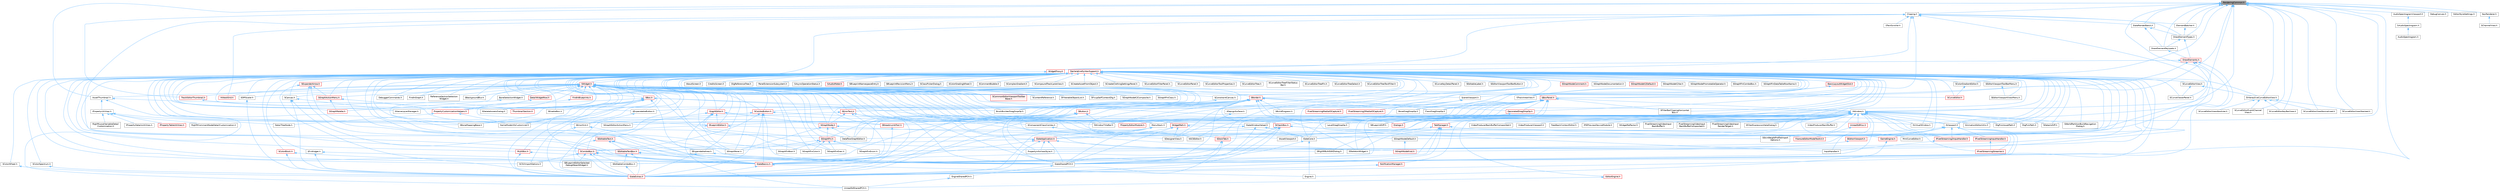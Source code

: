 digraph "RenderingCommon.h"
{
 // INTERACTIVE_SVG=YES
 // LATEX_PDF_SIZE
  bgcolor="transparent";
  edge [fontname=Helvetica,fontsize=10,labelfontname=Helvetica,labelfontsize=10];
  node [fontname=Helvetica,fontsize=10,shape=box,height=0.2,width=0.4];
  Node1 [id="Node000001",label="RenderingCommon.h",height=0.2,width=0.4,color="gray40", fillcolor="grey60", style="filled", fontcolor="black",tooltip=" "];
  Node1 -> Node2 [id="edge1_Node000001_Node000002",dir="back",color="steelblue1",style="solid",tooltip=" "];
  Node2 [id="Node000002",label="AssetThumbnail.h",height=0.2,width=0.4,color="grey40", fillcolor="white", style="filled",URL="$d7/d61/AssetThumbnail_8h.html",tooltip=" "];
  Node2 -> Node3 [id="edge2_Node000002_Node000003",dir="back",color="steelblue1",style="solid",tooltip=" "];
  Node3 [id="Node000003",label="IPropertyUtilities.h",height=0.2,width=0.4,color="grey40", fillcolor="white", style="filled",URL="$d2/d14/IPropertyUtilities_8h.html",tooltip=" "];
  Node3 -> Node4 [id="edge3_Node000003_Node000004",dir="back",color="steelblue1",style="solid",tooltip=" "];
  Node4 [id="Node000004",label="DetailTreeNode.h",height=0.2,width=0.4,color="grey40", fillcolor="white", style="filled",URL="$d8/d32/DetailTreeNode_8h.html",tooltip=" "];
  Node3 -> Node5 [id="edge4_Node000003_Node000005",dir="back",color="steelblue1",style="solid",tooltip=" "];
  Node5 [id="Node000005",label="IPropertyDetailsUtilities.h",height=0.2,width=0.4,color="grey40", fillcolor="white", style="filled",URL="$d2/de0/IPropertyDetailsUtilities_8h.html",tooltip=" "];
  Node3 -> Node6 [id="edge5_Node000003_Node000006",dir="back",color="steelblue1",style="solid",tooltip=" "];
  Node6 [id="Node000006",label="IPropertyTableUtilities.h",height=0.2,width=0.4,color="red", fillcolor="#FFF0F0", style="filled",URL="$d1/d4f/IPropertyTableUtilities_8h.html",tooltip=" "];
  Node3 -> Node9 [id="edge6_Node000003_Node000009",dir="back",color="steelblue1",style="solid",tooltip=" "];
  Node9 [id="Node000009",label="RigVMCommentNodeDetailCustomization.h",height=0.2,width=0.4,color="grey40", fillcolor="white", style="filled",URL="$de/ddb/RigVMCommentNodeDetailCustomization_8h.html",tooltip=" "];
  Node3 -> Node10 [id="edge7_Node000003_Node000010",dir="back",color="steelblue1",style="solid",tooltip=" "];
  Node10 [id="Node000010",label="RigVMLocalVariableDetail\lCustomization.h",height=0.2,width=0.4,color="grey40", fillcolor="white", style="filled",URL="$de/de8/RigVMLocalVariableDetailCustomization_8h.html",tooltip=" "];
  Node2 -> Node11 [id="edge8_Node000002_Node000011",dir="back",color="steelblue1",style="solid",tooltip=" "];
  Node11 [id="Node000011",label="SDeleteAssetsDialog.h",height=0.2,width=0.4,color="grey40", fillcolor="white", style="filled",URL="$d7/d0d/SDeleteAssetsDialog_8h.html",tooltip=" "];
  Node2 -> Node12 [id="edge9_Node000002_Node000012",dir="back",color="steelblue1",style="solid",tooltip=" "];
  Node12 [id="Node000012",label="UnrealEdSharedPCH.h",height=0.2,width=0.4,color="grey40", fillcolor="white", style="filled",URL="$d1/de6/UnrealEdSharedPCH_8h.html",tooltip=" "];
  Node1 -> Node13 [id="edge10_Node000001_Node000013",dir="back",color="steelblue1",style="solid",tooltip=" "];
  Node13 [id="Node000013",label="AudioSpectrogramViewport.h",height=0.2,width=0.4,color="grey40", fillcolor="white", style="filled",URL="$d9/d19/AudioSpectrogramViewport_8h.html",tooltip=" "];
  Node13 -> Node14 [id="edge11_Node000013_Node000014",dir="back",color="steelblue1",style="solid",tooltip=" "];
  Node14 [id="Node000014",label="SAudioSpectrogram.h",height=0.2,width=0.4,color="grey40", fillcolor="white", style="filled",URL="$dc/de0/SAudioSpectrogram_8h.html",tooltip=" "];
  Node14 -> Node15 [id="edge12_Node000014_Node000015",dir="back",color="steelblue1",style="solid",tooltip=" "];
  Node15 [id="Node000015",label="AudioSpectrogram.h",height=0.2,width=0.4,color="grey40", fillcolor="white", style="filled",URL="$de/d47/AudioSpectrogram_8h.html",tooltip=" "];
  Node1 -> Node16 [id="edge13_Node000001_Node000016",dir="back",color="steelblue1",style="solid",tooltip=" "];
  Node16 [id="Node000016",label="Clipping.h",height=0.2,width=0.4,color="grey40", fillcolor="white", style="filled",URL="$d1/d5a/Clipping_8h.html",tooltip=" "];
  Node16 -> Node17 [id="edge14_Node000016_Node000017",dir="back",color="steelblue1",style="solid",tooltip=" "];
  Node17 [id="Node000017",label="DeclarativeSyntaxSupport.h",height=0.2,width=0.4,color="red", fillcolor="#FFF0F0", style="filled",URL="$d9/d96/DeclarativeSyntaxSupport_8h.html",tooltip=" "];
  Node17 -> Node18 [id="edge15_Node000017_Node000018",dir="back",color="steelblue1",style="solid",tooltip=" "];
  Node18 [id="Node000018",label="AboutScreen.h",height=0.2,width=0.4,color="grey40", fillcolor="white", style="filled",URL="$d0/d33/AboutScreen_8h.html",tooltip=" "];
  Node17 -> Node19 [id="edge16_Node000017_Node000019",dir="back",color="steelblue1",style="solid",tooltip=" "];
  Node19 [id="Node000019",label="AnimationEditorUtils.h",height=0.2,width=0.4,color="grey40", fillcolor="white", style="filled",URL="$df/d23/AnimationEditorUtils_8h.html",tooltip=" "];
  Node17 -> Node20 [id="edge17_Node000017_Node000020",dir="back",color="steelblue1",style="solid",tooltip=" "];
  Node20 [id="Node000020",label="BasicLayoutWidgetSlot.h",height=0.2,width=0.4,color="red", fillcolor="#FFF0F0", style="filled",URL="$d4/d34/BasicLayoutWidgetSlot_8h.html",tooltip=" "];
  Node20 -> Node309 [id="edge18_Node000020_Node000309",dir="back",color="steelblue1",style="solid",tooltip=" "];
  Node309 [id="Node000309",label="SBoxPanel.h",height=0.2,width=0.4,color="red", fillcolor="#FFF0F0", style="filled",URL="$d8/de6/SBoxPanel_8h.html",tooltip=" "];
  Node309 -> Node310 [id="edge19_Node000309_Node000310",dir="back",color="steelblue1",style="solid",tooltip=" "];
  Node310 [id="Node000310",label="BoneDragDropOp.h",height=0.2,width=0.4,color="grey40", fillcolor="white", style="filled",URL="$d9/dba/BoneDragDropOp_8h.html",tooltip=" "];
  Node309 -> Node311 [id="edge20_Node000309_Node000311",dir="back",color="steelblue1",style="solid",tooltip=" "];
  Node311 [id="Node000311",label="ClassDragDropOp.h",height=0.2,width=0.4,color="grey40", fillcolor="white", style="filled",URL="$d5/d37/ClassDragDropOp_8h.html",tooltip=" "];
  Node309 -> Node315 [id="edge21_Node000309_Node000315",dir="back",color="steelblue1",style="solid",tooltip=" "];
  Node315 [id="Node000315",label="DecoratedDragDropOp.h",height=0.2,width=0.4,color="red", fillcolor="#FFF0F0", style="filled",URL="$d6/d6a/DecoratedDragDropOp_8h.html",tooltip=" "];
  Node315 -> Node325 [id="edge22_Node000315_Node000325",dir="back",color="steelblue1",style="solid",tooltip=" "];
  Node325 [id="Node000325",label="LevelDragDropOp.h",height=0.2,width=0.4,color="grey40", fillcolor="white", style="filled",URL="$dc/da5/LevelDragDropOp_8h.html",tooltip=" "];
  Node309 -> Node105 [id="edge23_Node000309_Node000105",dir="back",color="steelblue1",style="solid",tooltip=" "];
  Node105 [id="Node000105",label="GameModeInfoCustomizer.h",height=0.2,width=0.4,color="grey40", fillcolor="white", style="filled",URL="$d5/df3/GameModeInfoCustomizer_8h.html",tooltip=" "];
  Node309 -> Node325 [id="edge24_Node000309_Node000325",dir="back",color="steelblue1",style="solid",tooltip=" "];
  Node309 -> Node332 [id="edge25_Node000309_Node000332",dir="back",color="steelblue1",style="solid",tooltip=" "];
  Node332 [id="Node000332",label="PropertyCustomizationHelpers.h",height=0.2,width=0.4,color="red", fillcolor="#FFF0F0", style="filled",URL="$d7/dd0/PropertyCustomizationHelpers_8h.html",tooltip=" "];
  Node332 -> Node4 [id="edge26_Node000332_Node000004",dir="back",color="steelblue1",style="solid",tooltip=" "];
  Node332 -> Node105 [id="edge27_Node000332_Node000105",dir="back",color="steelblue1",style="solid",tooltip=" "];
  Node309 -> Node335 [id="edge28_Node000309_Node000335",dir="back",color="steelblue1",style="solid",tooltip=" "];
  Node335 [id="Node000335",label="SBreadcrumbTrail.h",height=0.2,width=0.4,color="red", fillcolor="#FFF0F0", style="filled",URL="$d4/de2/SBreadcrumbTrail_8h.html",tooltip=" "];
  Node335 -> Node99 [id="edge29_Node000335_Node000099",dir="back",color="steelblue1",style="solid",tooltip=" "];
  Node99 [id="Node000099",label="SlateExtras.h",height=0.2,width=0.4,color="red", fillcolor="#FFF0F0", style="filled",URL="$d8/dec/SlateExtras_8h.html",tooltip=" "];
  Node309 -> Node336 [id="edge30_Node000309_Node000336",dir="back",color="steelblue1",style="solid",tooltip=" "];
  Node336 [id="Node000336",label="SComboButton.h",height=0.2,width=0.4,color="red", fillcolor="#FFF0F0", style="filled",URL="$dc/d43/SComboButton_8h.html",tooltip=" "];
  Node336 -> Node180 [id="edge31_Node000336_Node000180",dir="back",color="steelblue1",style="solid",tooltip=" "];
  Node180 [id="Node000180",label="SBoneMappingBase.h",height=0.2,width=0.4,color="grey40", fillcolor="white", style="filled",URL="$d7/d49/SBoneMappingBase_8h.html",tooltip=" "];
  Node336 -> Node106 [id="edge32_Node000336_Node000106",dir="back",color="steelblue1",style="solid",tooltip=" "];
  Node106 [id="Node000106",label="SComboBox.h",height=0.2,width=0.4,color="red", fillcolor="#FFF0F0", style="filled",URL="$d2/dd5/SComboBox_8h.html",tooltip=" "];
  Node106 -> Node115 [id="edge33_Node000106_Node000115",dir="back",color="steelblue1",style="solid",tooltip=" "];
  Node115 [id="Node000115",label="SBlueprintEditorSelected\lDebugObjectWidget.h",height=0.2,width=0.4,color="grey40", fillcolor="white", style="filled",URL="$de/d6c/SBlueprintEditorSelectedDebugObjectWidget_8h.html",tooltip=" "];
  Node106 -> Node116 [id="edge34_Node000106_Node000116",dir="back",color="steelblue1",style="solid",tooltip=" "];
  Node116 [id="Node000116",label="SCSVImportOptions.h",height=0.2,width=0.4,color="grey40", fillcolor="white", style="filled",URL="$d7/dfe/SCSVImportOptions_8h.html",tooltip=" "];
  Node106 -> Node117 [id="edge35_Node000106_Node000117",dir="back",color="steelblue1",style="solid",tooltip=" "];
  Node117 [id="Node000117",label="SEditableComboBox.h",height=0.2,width=0.4,color="grey40", fillcolor="white", style="filled",URL="$d0/d8c/SEditableComboBox_8h.html",tooltip=" "];
  Node117 -> Node99 [id="edge36_Node000117_Node000099",dir="back",color="steelblue1",style="solid",tooltip=" "];
  Node106 -> Node97 [id="edge37_Node000106_Node000097",dir="back",color="steelblue1",style="solid",tooltip=" "];
  Node97 [id="Node000097",label="SlateBasics.h",height=0.2,width=0.4,color="red", fillcolor="#FFF0F0", style="filled",URL="$da/d2f/SlateBasics_8h.html",tooltip=" "];
  Node97 -> Node96 [id="edge38_Node000097_Node000096",dir="back",color="steelblue1",style="solid",tooltip=" "];
  Node96 [id="Node000096",label="Engine.h",height=0.2,width=0.4,color="grey40", fillcolor="white", style="filled",URL="$d1/d34/Public_2Engine_8h.html",tooltip=" "];
  Node97 -> Node99 [id="edge39_Node000097_Node000099",dir="back",color="steelblue1",style="solid",tooltip=" "];
  Node106 -> Node99 [id="edge40_Node000106_Node000099",dir="back",color="steelblue1",style="solid",tooltip=" "];
  Node106 -> Node101 [id="edge41_Node000106_Node000101",dir="back",color="steelblue1",style="solid",tooltip=" "];
  Node101 [id="Node000101",label="SlateSharedPCH.h",height=0.2,width=0.4,color="grey40", fillcolor="white", style="filled",URL="$d1/dfc/SlateSharedPCH_8h.html",tooltip=" "];
  Node101 -> Node102 [id="edge42_Node000101_Node000102",dir="back",color="steelblue1",style="solid",tooltip=" "];
  Node102 [id="Node000102",label="EngineSharedPCH.h",height=0.2,width=0.4,color="grey40", fillcolor="white", style="filled",URL="$dc/dbb/EngineSharedPCH_8h.html",tooltip=" "];
  Node102 -> Node12 [id="edge43_Node000102_Node000012",dir="back",color="steelblue1",style="solid",tooltip=" "];
  Node336 -> Node262 [id="edge44_Node000336_Node000262",dir="back",color="steelblue1",style="solid",tooltip=" "];
  Node262 [id="Node000262",label="SComponentClassCombo.h",height=0.2,width=0.4,color="grey40", fillcolor="white", style="filled",URL="$dc/df2/SComponentClassCombo_8h.html",tooltip=" "];
  Node262 -> Node195 [id="edge45_Node000262_Node000195",dir="back",color="steelblue1",style="solid",tooltip=" "];
  Node195 [id="Node000195",label="SSCSEditor.h",height=0.2,width=0.4,color="grey40", fillcolor="white", style="filled",URL="$d0/d2e/SSCSEditor_8h.html",tooltip=" "];
  Node336 -> Node97 [id="edge46_Node000336_Node000097",dir="back",color="steelblue1",style="solid",tooltip=" "];
  Node336 -> Node99 [id="edge47_Node000336_Node000099",dir="back",color="steelblue1",style="solid",tooltip=" "];
  Node336 -> Node101 [id="edge48_Node000336_Node000101",dir="back",color="steelblue1",style="solid",tooltip=" "];
  Node309 -> Node117 [id="edge49_Node000309_Node000117",dir="back",color="steelblue1",style="solid",tooltip=" "];
  Node309 -> Node341 [id="edge50_Node000309_Node000341",dir="back",color="steelblue1",style="solid",tooltip=" "];
  Node341 [id="Node000341",label="SFilterBarClippingHorizontal\lBox.h",height=0.2,width=0.4,color="grey40", fillcolor="white", style="filled",URL="$dd/d94/SFilterBarClippingHorizontalBox_8h.html",tooltip=" "];
  Node309 -> Node195 [id="edge51_Node000309_Node000195",dir="back",color="steelblue1",style="solid",tooltip=" "];
  Node309 -> Node278 [id="edge52_Node000309_Node000278",dir="back",color="steelblue1",style="solid",tooltip=" "];
  Node278 [id="Node000278",label="SSkeletonWidget.h",height=0.2,width=0.4,color="grey40", fillcolor="white", style="filled",URL="$dd/da7/SSkeletonWidget_8h.html",tooltip=" "];
  Node309 -> Node358 [id="edge53_Node000309_Node000358",dir="back",color="steelblue1",style="solid",tooltip=" "];
  Node358 [id="Node000358",label="SWindow.h",height=0.2,width=0.4,color="grey40", fillcolor="white", style="filled",URL="$d2/d6d/SWindow_8h.html",tooltip=" "];
  Node358 -> Node19 [id="edge54_Node000358_Node000019",dir="back",color="steelblue1",style="solid",tooltip=" "];
  Node358 -> Node187 [id="edge55_Node000358_Node000187",dir="back",color="steelblue1",style="solid",tooltip=" "];
  Node187 [id="Node000187",label="BlueprintEditor.h",height=0.2,width=0.4,color="red", fillcolor="#FFF0F0", style="filled",URL="$df/d7d/BlueprintEditor_8h.html",tooltip=" "];
  Node187 -> Node115 [id="edge56_Node000187_Node000115",dir="back",color="steelblue1",style="solid",tooltip=" "];
  Node187 -> Node195 [id="edge57_Node000187_Node000195",dir="back",color="steelblue1",style="solid",tooltip=" "];
  Node358 -> Node359 [id="edge58_Node000358_Node000359",dir="back",color="steelblue1",style="solid",tooltip=" "];
  Node359 [id="Node000359",label="Dialogs.h",height=0.2,width=0.4,color="red", fillcolor="#FFF0F0", style="filled",URL="$d2/d5c/Dialogs_8h.html",tooltip=" "];
  Node358 -> Node362 [id="edge59_Node000358_Node000362",dir="back",color="steelblue1",style="solid",tooltip=" "];
  Node362 [id="Node000362",label="DlgPickAssetPath.h",height=0.2,width=0.4,color="grey40", fillcolor="white", style="filled",URL="$db/d31/DlgPickAssetPath_8h.html",tooltip=" "];
  Node358 -> Node363 [id="edge60_Node000358_Node000363",dir="back",color="steelblue1",style="solid",tooltip=" "];
  Node363 [id="Node000363",label="DlgPickPath.h",height=0.2,width=0.4,color="grey40", fillcolor="white", style="filled",URL="$d9/d16/DlgPickPath_8h.html",tooltip=" "];
  Node358 -> Node364 [id="edge61_Node000358_Node000364",dir="back",color="steelblue1",style="solid",tooltip=" "];
  Node364 [id="Node000364",label="EditorEngine.h",height=0.2,width=0.4,color="red", fillcolor="#FFF0F0", style="filled",URL="$da/d0c/EditorEngine_8h.html",tooltip=" "];
  Node364 -> Node12 [id="edge62_Node000364_Node000012",dir="back",color="steelblue1",style="solid",tooltip=" "];
  Node358 -> Node564 [id="edge63_Node000358_Node000564",dir="back",color="steelblue1",style="solid",tooltip=" "];
  Node564 [id="Node000564",label="FeedbackContextEditor.h",height=0.2,width=0.4,color="grey40", fillcolor="white", style="filled",URL="$de/d93/FeedbackContextEditor_8h.html",tooltip=" "];
  Node358 -> Node565 [id="edge64_Node000358_Node000565",dir="back",color="steelblue1",style="solid",tooltip=" "];
  Node565 [id="Node000565",label="GameEngine.h",height=0.2,width=0.4,color="red", fillcolor="#FFF0F0", style="filled",URL="$d7/d1f/GameEngine_8h.html",tooltip=" "];
  Node565 -> Node96 [id="edge65_Node000565_Node000096",dir="back",color="steelblue1",style="solid",tooltip=" "];
  Node358 -> Node567 [id="edge66_Node000358_Node000567",dir="back",color="steelblue1",style="solid",tooltip=" "];
  Node567 [id="Node000567",label="IPIEPreviewDeviceModule.h",height=0.2,width=0.4,color="grey40", fillcolor="white", style="filled",URL="$d1/d37/IPIEPreviewDeviceModule_8h.html",tooltip=" "];
  Node358 -> Node568 [id="edge67_Node000358_Node000568",dir="back",color="steelblue1",style="solid",tooltip=" "];
  Node568 [id="Node000568",label="IPixelStreaming2InputHandler.h",height=0.2,width=0.4,color="red", fillcolor="#FFF0F0", style="filled",URL="$df/d15/IPixelStreaming2InputHandler_8h.html",tooltip=" "];
  Node568 -> Node571 [id="edge68_Node000568_Node000571",dir="back",color="steelblue1",style="solid",tooltip=" "];
  Node571 [id="Node000571",label="InputHandler.h",height=0.2,width=0.4,color="grey40", fillcolor="white", style="filled",URL="$df/d2f/InputHandler_8h.html",tooltip=" "];
  Node358 -> Node572 [id="edge69_Node000358_Node000572",dir="back",color="steelblue1",style="solid",tooltip=" "];
  Node572 [id="Node000572",label="IPixelStreamingInputHandler.h",height=0.2,width=0.4,color="red", fillcolor="#FFF0F0", style="filled",URL="$d2/d0f/IPixelStreamingInputHandler_8h.html",tooltip=" "];
  Node572 -> Node574 [id="edge70_Node000572_Node000574",dir="back",color="steelblue1",style="solid",tooltip=" "];
  Node574 [id="Node000574",label="IPixelStreamingStreamer.h",height=0.2,width=0.4,color="red", fillcolor="#FFF0F0", style="filled",URL="$d8/d28/IPixelStreamingStreamer_8h.html",tooltip=" "];
  Node358 -> Node574 [id="edge71_Node000358_Node000574",dir="back",color="steelblue1",style="solid",tooltip=" "];
  Node358 -> Node578 [id="edge72_Node000358_Node000578",dir="back",color="steelblue1",style="solid",tooltip=" "];
  Node578 [id="Node000578",label="IWidgetReflector.h",height=0.2,width=0.4,color="grey40", fillcolor="white", style="filled",URL="$d4/d66/IWidgetReflector_8h.html",tooltip=" "];
  Node358 -> Node571 [id="edge73_Node000358_Node000571",dir="back",color="steelblue1",style="solid",tooltip=" "];
  Node358 -> Node579 [id="edge74_Node000358_Node000579",dir="back",color="steelblue1",style="solid",tooltip=" "];
  Node579 [id="Node000579",label="MenuStack.h",height=0.2,width=0.4,color="grey40", fillcolor="white", style="filled",URL="$d8/d80/MenuStack_8h.html",tooltip=" "];
  Node579 -> Node580 [id="edge75_Node000579_Node000580",dir="back",color="steelblue1",style="solid",tooltip=" "];
  Node580 [id="Node000580",label="SlateApplication.h",height=0.2,width=0.4,color="red", fillcolor="#FFF0F0", style="filled",URL="$db/d28/SlateApplication_8h.html",tooltip=" "];
  Node580 -> Node258 [id="edge76_Node000580_Node000258",dir="back",color="steelblue1",style="solid",tooltip=" "];
  Node258 [id="Node000258",label="PropertyInfoViewStyle.h",height=0.2,width=0.4,color="grey40", fillcolor="white", style="filled",URL="$d0/da8/PropertyInfoViewStyle_8h.html",tooltip=" "];
  Node580 -> Node106 [id="edge77_Node000580_Node000106",dir="back",color="steelblue1",style="solid",tooltip=" "];
  Node580 -> Node171 [id="edge78_Node000580_Node000171",dir="back",color="steelblue1",style="solid",tooltip=" "];
  Node171 [id="Node000171",label="SRigVMBulkEditDialog.h",height=0.2,width=0.4,color="grey40", fillcolor="white", style="filled",URL="$dd/d89/SRigVMBulkEditDialog_8h.html",tooltip=" "];
  Node580 -> Node97 [id="edge79_Node000580_Node000097",dir="back",color="steelblue1",style="solid",tooltip=" "];
  Node580 -> Node99 [id="edge80_Node000580_Node000099",dir="back",color="steelblue1",style="solid",tooltip=" "];
  Node580 -> Node101 [id="edge81_Node000580_Node000101",dir="back",color="steelblue1",style="solid",tooltip=" "];
  Node579 -> Node97 [id="edge82_Node000579_Node000097",dir="back",color="steelblue1",style="solid",tooltip=" "];
  Node579 -> Node99 [id="edge83_Node000579_Node000099",dir="back",color="steelblue1",style="solid",tooltip=" "];
  Node579 -> Node101 [id="edge84_Node000579_Node000101",dir="back",color="steelblue1",style="solid",tooltip=" "];
  Node358 -> Node609 [id="edge85_Node000358_Node000609",dir="back",color="steelblue1",style="solid",tooltip=" "];
  Node609 [id="Node000609",label="NotificationManager.h",height=0.2,width=0.4,color="red", fillcolor="#FFF0F0", style="filled",URL="$dc/dc7/NotificationManager_8h.html",tooltip=" "];
  Node609 -> Node99 [id="edge86_Node000609_Node000099",dir="back",color="steelblue1",style="solid",tooltip=" "];
  Node358 -> Node613 [id="edge87_Node000358_Node000613",dir="back",color="steelblue1",style="solid",tooltip=" "];
  Node613 [id="Node000613",label="PixelStreamingVideoInput\lBackBuffer.h",height=0.2,width=0.4,color="grey40", fillcolor="white", style="filled",URL="$d8/d0b/PixelStreamingVideoInputBackBuffer_8h.html",tooltip=" "];
  Node358 -> Node614 [id="edge88_Node000358_Node000614",dir="back",color="steelblue1",style="solid",tooltip=" "];
  Node614 [id="Node000614",label="PixelStreamingVideoInput\lBackBufferComposited.h",height=0.2,width=0.4,color="grey40", fillcolor="white", style="filled",URL="$d8/d36/PixelStreamingVideoInputBackBufferComposited_8h.html",tooltip=" "];
  Node358 -> Node615 [id="edge89_Node000358_Node000615",dir="back",color="steelblue1",style="solid",tooltip=" "];
  Node615 [id="Node000615",label="PixelStreamingVideoInput\lRenderTarget.h",height=0.2,width=0.4,color="grey40", fillcolor="white", style="filled",URL="$da/de2/PixelStreamingVideoInputRenderTarget_8h.html",tooltip=" "];
  Node358 -> Node616 [id="edge90_Node000358_Node000616",dir="back",color="steelblue1",style="solid",tooltip=" "];
  Node616 [id="Node000616",label="PropertyEditorModule.h",height=0.2,width=0.4,color="red", fillcolor="#FFF0F0", style="filled",URL="$d5/d90/PropertyEditorModule_8h.html",tooltip=" "];
  Node358 -> Node261 [id="edge91_Node000358_Node000261",dir="back",color="steelblue1",style="solid",tooltip=" "];
  Node261 [id="Node000261",label="SBlueprintDiff.h",height=0.2,width=0.4,color="grey40", fillcolor="white", style="filled",URL="$de/d6d/SBlueprintDiff_8h.html",tooltip=" "];
  Node358 -> Node285 [id="edge92_Node000358_Node000285",dir="back",color="steelblue1",style="solid",tooltip=" "];
  Node285 [id="Node000285",label="SDetailsDiff.h",height=0.2,width=0.4,color="grey40", fillcolor="white", style="filled",URL="$da/d09/SDetailsDiff_8h.html",tooltip=" "];
  Node358 -> Node656 [id="edge93_Node000358_Node000656",dir="back",color="steelblue1",style="solid",tooltip=" "];
  Node656 [id="Node000656",label="SFilterExpressionHelpDialog.h",height=0.2,width=0.4,color="grey40", fillcolor="white", style="filled",URL="$d5/dd4/SFilterExpressionHelpDialog_8h.html",tooltip=" "];
  Node358 -> Node171 [id="edge94_Node000358_Node000171",dir="back",color="steelblue1",style="solid",tooltip=" "];
  Node358 -> Node278 [id="edge95_Node000358_Node000278",dir="back",color="steelblue1",style="solid",tooltip=" "];
  Node358 -> Node304 [id="edge96_Node000358_Node000304",dir="back",color="steelblue1",style="solid",tooltip=" "];
  Node304 [id="Node000304",label="SSkinWeightProfileImport\lOptions.h",height=0.2,width=0.4,color="grey40", fillcolor="white", style="filled",URL="$d9/d21/SSkinWeightProfileImportOptions_8h.html",tooltip=" "];
  Node358 -> Node657 [id="edge97_Node000358_Node000657",dir="back",color="steelblue1",style="solid",tooltip=" "];
  Node657 [id="Node000657",label="SViewport.h",height=0.2,width=0.4,color="grey40", fillcolor="white", style="filled",URL="$d8/db1/SViewport_8h.html",tooltip=" "];
  Node657 -> Node565 [id="edge98_Node000657_Node000565",dir="back",color="steelblue1",style="solid",tooltip=" "];
  Node657 -> Node658 [id="edge99_Node000657_Node000658",dir="back",color="steelblue1",style="solid",tooltip=" "];
  Node658 [id="Node000658",label="IAssetViewport.h",height=0.2,width=0.4,color="grey40", fillcolor="white", style="filled",URL="$de/d65/IAssetViewport_8h.html",tooltip=" "];
  Node657 -> Node568 [id="edge100_Node000657_Node000568",dir="back",color="steelblue1",style="solid",tooltip=" "];
  Node657 -> Node572 [id="edge101_Node000657_Node000572",dir="back",color="steelblue1",style="solid",tooltip=" "];
  Node657 -> Node574 [id="edge102_Node000657_Node000574",dir="back",color="steelblue1",style="solid",tooltip=" "];
  Node657 -> Node487 [id="edge103_Node000657_Node000487",dir="back",color="steelblue1",style="solid",tooltip=" "];
  Node487 [id="Node000487",label="SEditorViewport.h",height=0.2,width=0.4,color="red", fillcolor="#FFF0F0", style="filled",URL="$dd/de0/SEditorViewport_8h.html",tooltip=" "];
  Node487 -> Node278 [id="edge104_Node000487_Node000278",dir="back",color="steelblue1",style="solid",tooltip=" "];
  Node657 -> Node97 [id="edge105_Node000657_Node000097",dir="back",color="steelblue1",style="solid",tooltip=" "];
  Node657 -> Node99 [id="edge106_Node000657_Node000099",dir="back",color="steelblue1",style="solid",tooltip=" "];
  Node358 -> Node659 [id="edge107_Node000358_Node000659",dir="back",color="steelblue1",style="solid",tooltip=" "];
  Node659 [id="Node000659",label="SVirtualWindow.h",height=0.2,width=0.4,color="grey40", fillcolor="white", style="filled",URL="$d3/dd3/SVirtualWindow_8h.html",tooltip=" "];
  Node358 -> Node308 [id="edge108_Node000358_Node000308",dir="back",color="steelblue1",style="solid",tooltip=" "];
  Node308 [id="Node000308",label="SWindowTitleBar.h",height=0.2,width=0.4,color="grey40", fillcolor="white", style="filled",URL="$d0/dce/SWindowTitleBar_8h.html",tooltip=" "];
  Node358 -> Node660 [id="edge109_Node000358_Node000660",dir="back",color="steelblue1",style="solid",tooltip=" "];
  Node660 [id="Node000660",label="SWorldPartitionBuildNavigation\lDialog.h",height=0.2,width=0.4,color="grey40", fillcolor="white", style="filled",URL="$d0/d61/SWorldPartitionBuildNavigationDialog_8h.html",tooltip=" "];
  Node358 -> Node580 [id="edge110_Node000358_Node000580",dir="back",color="steelblue1",style="solid",tooltip=" "];
  Node358 -> Node95 [id="edge111_Node000358_Node000095",dir="back",color="steelblue1",style="solid",tooltip=" "];
  Node95 [id="Node000095",label="SlateCore.h",height=0.2,width=0.4,color="grey40", fillcolor="white", style="filled",URL="$dc/d03/SlateCore_8h.html",tooltip=" "];
  Node95 -> Node96 [id="edge112_Node000095_Node000096",dir="back",color="steelblue1",style="solid",tooltip=" "];
  Node95 -> Node97 [id="edge113_Node000095_Node000097",dir="back",color="steelblue1",style="solid",tooltip=" "];
  Node358 -> Node101 [id="edge114_Node000358_Node000101",dir="back",color="steelblue1",style="solid",tooltip=" "];
  Node358 -> Node661 [id="edge115_Node000358_Node000661",dir="back",color="steelblue1",style="solid",tooltip=" "];
  Node661 [id="Node000661",label="SlateWindowHelper.h",height=0.2,width=0.4,color="grey40", fillcolor="white", style="filled",URL="$d4/df3/SlateWindowHelper_8h.html",tooltip=" "];
  Node661 -> Node580 [id="edge116_Node000661_Node000580",dir="back",color="steelblue1",style="solid",tooltip=" "];
  Node661 -> Node95 [id="edge117_Node000661_Node000095",dir="back",color="steelblue1",style="solid",tooltip=" "];
  Node661 -> Node101 [id="edge118_Node000661_Node000101",dir="back",color="steelblue1",style="solid",tooltip=" "];
  Node358 -> Node662 [id="edge119_Node000358_Node000662",dir="back",color="steelblue1",style="solid",tooltip=" "];
  Node662 [id="Node000662",label="TabManager.h",height=0.2,width=0.4,color="red", fillcolor="#FFF0F0", style="filled",URL="$db/d9a/TabManager_8h.html",tooltip=" "];
  Node662 -> Node673 [id="edge120_Node000662_Node000673",dir="back",color="steelblue1",style="solid",tooltip=" "];
  Node673 [id="Node000673",label="MiniCurveEditor.h",height=0.2,width=0.4,color="grey40", fillcolor="white", style="filled",URL="$d7/dad/MiniCurveEditor_8h.html",tooltip=" "];
  Node662 -> Node674 [id="edge121_Node000662_Node000674",dir="back",color="steelblue1",style="solid",tooltip=" "];
  Node674 [id="Node000674",label="SDockTab.h",height=0.2,width=0.4,color="red", fillcolor="#FFF0F0", style="filled",URL="$d2/d6f/SDockTab_8h.html",tooltip=" "];
  Node674 -> Node99 [id="edge122_Node000674_Node000099",dir="back",color="steelblue1",style="solid",tooltip=" "];
  Node674 -> Node101 [id="edge123_Node000674_Node000101",dir="back",color="steelblue1",style="solid",tooltip=" "];
  Node662 -> Node97 [id="edge124_Node000662_Node000097",dir="back",color="steelblue1",style="solid",tooltip=" "];
  Node662 -> Node99 [id="edge125_Node000662_Node000099",dir="back",color="steelblue1",style="solid",tooltip=" "];
  Node662 -> Node101 [id="edge126_Node000662_Node000101",dir="back",color="steelblue1",style="solid",tooltip=" "];
  Node358 -> Node529 [id="edge127_Node000358_Node000529",dir="back",color="steelblue1",style="solid",tooltip=" "];
  Node529 [id="Node000529",label="UnrealEdMisc.h",height=0.2,width=0.4,color="red", fillcolor="#FFF0F0", style="filled",URL="$da/d70/UnrealEdMisc_8h.html",tooltip=" "];
  Node529 -> Node560 [id="edge128_Node000529_Node000560",dir="back",color="steelblue1",style="solid",tooltip=" "];
  Node560 [id="Node000560",label="FractureEditorModeToolkit.h",height=0.2,width=0.4,color="red", fillcolor="#FFF0F0", style="filled",URL="$da/d01/FractureEditorModeToolkit_8h.html",tooltip=" "];
  Node358 -> Node677 [id="edge129_Node000358_Node000677",dir="back",color="steelblue1",style="solid",tooltip=" "];
  Node677 [id="Node000677",label="VideoProducerBackBuffer.h",height=0.2,width=0.4,color="grey40", fillcolor="white", style="filled",URL="$d0/d18/VideoProducerBackBuffer_8h.html",tooltip=" "];
  Node358 -> Node678 [id="edge130_Node000358_Node000678",dir="back",color="steelblue1",style="solid",tooltip=" "];
  Node678 [id="Node000678",label="VideoProducerBackBufferComposited.h",height=0.2,width=0.4,color="grey40", fillcolor="white", style="filled",URL="$d5/d3e/VideoProducerBackBufferComposited_8h.html",tooltip=" "];
  Node358 -> Node679 [id="edge131_Node000358_Node000679",dir="back",color="steelblue1",style="solid",tooltip=" "];
  Node679 [id="Node000679",label="VideoProducerViewport.h",height=0.2,width=0.4,color="grey40", fillcolor="white", style="filled",URL="$d8/d79/VideoProducerViewport_8h.html",tooltip=" "];
  Node358 -> Node680 [id="edge132_Node000358_Node000680",dir="back",color="steelblue1",style="solid",tooltip=" "];
  Node680 [id="Node000680",label="WidgetPath.h",height=0.2,width=0.4,color="red", fillcolor="#FFF0F0", style="filled",URL="$d0/d7f/WidgetPath_8h.html",tooltip=" "];
  Node680 -> Node33 [id="edge133_Node000680_Node000033",dir="back",color="steelblue1",style="solid",tooltip=" "];
  Node33 [id="Node000033",label="SDesignerView.h",height=0.2,width=0.4,color="grey40", fillcolor="white", style="filled",URL="$d2/d14/SDesignerView_8h.html",tooltip=" "];
  Node680 -> Node580 [id="edge134_Node000680_Node000580",dir="back",color="steelblue1",style="solid",tooltip=" "];
  Node680 -> Node95 [id="edge135_Node000680_Node000095",dir="back",color="steelblue1",style="solid",tooltip=" "];
  Node680 -> Node101 [id="edge136_Node000680_Node000101",dir="back",color="steelblue1",style="solid",tooltip=" "];
  Node309 -> Node308 [id="edge137_Node000309_Node000308",dir="back",color="steelblue1",style="solid",tooltip=" "];
  Node309 -> Node95 [id="edge138_Node000309_Node000095",dir="back",color="steelblue1",style="solid",tooltip=" "];
  Node309 -> Node101 [id="edge139_Node000309_Node000101",dir="back",color="steelblue1",style="solid",tooltip=" "];
  Node20 -> Node873 [id="edge140_Node000020_Node000873",dir="back",color="steelblue1",style="solid",tooltip=" "];
  Node873 [id="Node000873",label="STrackAreaView.h",height=0.2,width=0.4,color="grey40", fillcolor="white", style="filled",URL="$de/d32/STrackAreaView_8h.html",tooltip=" "];
  Node17 -> Node310 [id="edge141_Node000017_Node000310",dir="back",color="steelblue1",style="solid",tooltip=" "];
  Node17 -> Node179 [id="edge142_Node000017_Node000179",dir="back",color="steelblue1",style="solid",tooltip=" "];
  Node179 [id="Node000179",label="BoneSelectionWidget.h",height=0.2,width=0.4,color="grey40", fillcolor="white", style="filled",URL="$d4/dd3/BoneSelectionWidget_8h.html",tooltip=" "];
  Node179 -> Node180 [id="edge143_Node000179_Node000180",dir="back",color="steelblue1",style="solid",tooltip=" "];
  Node17 -> Node104 [id="edge144_Node000017_Node000104",dir="back",color="steelblue1",style="solid",tooltip=" "];
  Node104 [id="Node000104",label="BrushBuilderDragDropOp.h",height=0.2,width=0.4,color="grey40", fillcolor="white", style="filled",URL="$d9/d56/BrushBuilderDragDropOp_8h.html",tooltip=" "];
  Node17 -> Node311 [id="edge145_Node000017_Node000311",dir="back",color="steelblue1",style="solid",tooltip=" "];
  Node17 -> Node695 [id="edge146_Node000017_Node000695",dir="back",color="steelblue1",style="solid",tooltip=" "];
  Node695 [id="Node000695",label="CreditsScreen.h",height=0.2,width=0.4,color="grey40", fillcolor="white", style="filled",URL="$d7/db9/CreditsScreen_8h.html",tooltip=" "];
  Node17 -> Node35 [id="edge147_Node000017_Node000035",dir="back",color="steelblue1",style="solid",tooltip=" "];
  Node35 [id="Node000035",label="DataflowGraphEditor.h",height=0.2,width=0.4,color="grey40", fillcolor="white", style="filled",URL="$d4/dfa/DataflowGraphEditor_8h.html",tooltip=" "];
  Node17 -> Node698 [id="edge148_Node000017_Node000698",dir="back",color="steelblue1",style="solid",tooltip=" "];
  Node698 [id="Node000698",label="DebuggerCommands.h",height=0.2,width=0.4,color="grey40", fillcolor="white", style="filled",URL="$dc/da1/DebuggerCommands_8h.html",tooltip=" "];
  Node17 -> Node315 [id="edge149_Node000017_Node000315",dir="back",color="steelblue1",style="solid",tooltip=" "];
  Node17 -> Node623 [id="edge150_Node000017_Node000623",dir="back",color="steelblue1",style="solid",tooltip=" "];
  Node623 [id="Node000623",label="DetailWidgetRow.h",height=0.2,width=0.4,color="red", fillcolor="#FFF0F0", style="filled",URL="$d4/d4d/DetailWidgetRow_8h.html",tooltip=" "];
  Node623 -> Node332 [id="edge151_Node000623_Node000332",dir="back",color="steelblue1",style="solid",tooltip=" "];
  Node17 -> Node359 [id="edge152_Node000017_Node000359",dir="back",color="steelblue1",style="solid",tooltip=" "];
  Node17 -> Node362 [id="edge153_Node000017_Node000362",dir="back",color="steelblue1",style="solid",tooltip=" "];
  Node17 -> Node363 [id="edge154_Node000017_Node000363",dir="back",color="steelblue1",style="solid",tooltip=" "];
  Node17 -> Node185 [id="edge155_Node000017_Node000185",dir="back",color="steelblue1",style="solid",tooltip=" "];
  Node185 [id="Node000185",label="DlgReferenceTree.h",height=0.2,width=0.4,color="grey40", fillcolor="white", style="filled",URL="$db/dd3/DlgReferenceTree_8h.html",tooltip=" "];
  Node17 -> Node186 [id="edge156_Node000017_Node000186",dir="back",color="steelblue1",style="solid",tooltip=" "];
  Node186 [id="Node000186",label="FindInBlueprints.h",height=0.2,width=0.4,color="red", fillcolor="#FFF0F0", style="filled",URL="$d0/d27/FindInBlueprints_8h.html",tooltip=" "];
  Node186 -> Node187 [id="edge157_Node000186_Node000187",dir="back",color="steelblue1",style="solid",tooltip=" "];
  Node17 -> Node201 [id="edge158_Node000017_Node000201",dir="back",color="steelblue1",style="solid",tooltip=" "];
  Node201 [id="Node000201",label="FindInGraph.h",height=0.2,width=0.4,color="grey40", fillcolor="white", style="filled",URL="$de/d36/FindInGraph_8h.html",tooltip=" "];
  Node17 -> Node560 [id="edge159_Node000017_Node000560",dir="back",color="steelblue1",style="solid",tooltip=" "];
  Node17 -> Node105 [id="edge160_Node000017_Node000105",dir="back",color="steelblue1",style="solid",tooltip=" "];
  Node17 -> Node699 [id="edge161_Node000017_Node000699",dir="back",color="steelblue1",style="solid",tooltip=" "];
  Node699 [id="Node000699",label="GraphEditor.h",height=0.2,width=0.4,color="red", fillcolor="#FFF0F0", style="filled",URL="$dc/dc5/GraphEditor_8h.html",tooltip=" "];
  Node699 -> Node187 [id="edge162_Node000699_Node000187",dir="back",color="steelblue1",style="solid",tooltip=" "];
  Node699 -> Node35 [id="edge163_Node000699_Node000035",dir="back",color="steelblue1",style="solid",tooltip=" "];
  Node699 -> Node261 [id="edge164_Node000699_Node000261",dir="back",color="steelblue1",style="solid",tooltip=" "];
  Node699 -> Node266 [id="edge165_Node000699_Node000266",dir="back",color="steelblue1",style="solid",tooltip=" "];
  Node266 [id="Node000266",label="SGraphEditorActionMenu.h",height=0.2,width=0.4,color="grey40", fillcolor="white", style="filled",URL="$dd/d8d/SGraphEditorActionMenu_8h.html",tooltip=" "];
  Node699 -> Node34 [id="edge166_Node000699_Node000034",dir="back",color="steelblue1",style="solid",tooltip=" "];
  Node34 [id="Node000034",label="SGraphNode.h",height=0.2,width=0.4,color="red", fillcolor="#FFF0F0", style="filled",URL="$d2/d30/SGraphNode_8h.html",tooltip=" "];
  Node34 -> Node35 [id="edge167_Node000034_Node000035",dir="back",color="steelblue1",style="solid",tooltip=" "];
  Node34 -> Node40 [id="edge168_Node000034_Node000040",dir="back",color="steelblue1",style="solid",tooltip=" "];
  Node40 [id="Node000040",label="SGraphNodeDefault.h",height=0.2,width=0.4,color="grey40", fillcolor="white", style="filled",URL="$de/daa/SGraphNodeDefault_8h.html",tooltip=" "];
  Node40 -> Node41 [id="edge169_Node000040_Node000041",dir="back",color="steelblue1",style="solid",tooltip=" "];
  Node41 [id="Node000041",label="SGraphNodeKnot.h",height=0.2,width=0.4,color="red", fillcolor="#FFF0F0", style="filled",URL="$da/da5/SGraphNodeKnot_8h.html",tooltip=" "];
  Node34 -> Node52 [id="edge170_Node000034_Node000052",dir="back",color="steelblue1",style="solid",tooltip=" "];
  Node52 [id="Node000052",label="SGraphPanel.h",height=0.2,width=0.4,color="grey40", fillcolor="white", style="filled",URL="$d2/dcf/SGraphPanel_8h.html",tooltip=" "];
  Node34 -> Node53 [id="edge171_Node000034_Node000053",dir="back",color="steelblue1",style="solid",tooltip=" "];
  Node53 [id="Node000053",label="SGraphPin.h",height=0.2,width=0.4,color="red", fillcolor="#FFF0F0", style="filled",URL="$d1/dd1/SGraphPin_8h.html",tooltip=" "];
  Node53 -> Node41 [id="edge172_Node000053_Node000041",dir="back",color="steelblue1",style="solid",tooltip=" "];
  Node53 -> Node52 [id="edge173_Node000053_Node000052",dir="back",color="steelblue1",style="solid",tooltip=" "];
  Node53 -> Node61 [id="edge174_Node000053_Node000061",dir="back",color="steelblue1",style="solid",tooltip=" "];
  Node61 [id="Node000061",label="SGraphPinBool.h",height=0.2,width=0.4,color="grey40", fillcolor="white", style="filled",URL="$d8/d82/SGraphPinBool_8h.html",tooltip=" "];
  Node53 -> Node62 [id="edge175_Node000053_Node000062",dir="back",color="steelblue1",style="solid",tooltip=" "];
  Node62 [id="Node000062",label="SGraphPinColor.h",height=0.2,width=0.4,color="grey40", fillcolor="white", style="filled",URL="$dd/d8d/SGraphPinColor_8h.html",tooltip=" "];
  Node53 -> Node63 [id="edge176_Node000053_Node000063",dir="back",color="steelblue1",style="solid",tooltip=" "];
  Node63 [id="Node000063",label="SGraphPinEnum.h",height=0.2,width=0.4,color="grey40", fillcolor="white", style="filled",URL="$dc/d1a/SGraphPinEnum_8h.html",tooltip=" "];
  Node53 -> Node64 [id="edge177_Node000053_Node000064",dir="back",color="steelblue1",style="solid",tooltip=" "];
  Node64 [id="Node000064",label="SGraphPinExec.h",height=0.2,width=0.4,color="grey40", fillcolor="white", style="filled",URL="$d1/d4c/SGraphPinExec_8h.html",tooltip=" "];
  Node699 -> Node52 [id="edge178_Node000699_Node000052",dir="back",color="steelblue1",style="solid",tooltip=" "];
  Node699 -> Node12 [id="edge179_Node000699_Node000012",dir="back",color="steelblue1",style="solid",tooltip=" "];
  Node17 -> Node325 [id="edge180_Node000017_Node000325",dir="back",color="steelblue1",style="solid",tooltip=" "];
  Node17 -> Node673 [id="edge181_Node000017_Node000673",dir="back",color="steelblue1",style="solid",tooltip=" "];
  Node17 -> Node138 [id="edge182_Node000017_Node000138",dir="back",color="steelblue1",style="solid",tooltip=" "];
  Node138 [id="Node000138",label="MultiBox.h",height=0.2,width=0.4,color="red", fillcolor="#FFF0F0", style="filled",URL="$d5/d73/MultiBox_8h.html",tooltip=" "];
  Node138 -> Node97 [id="edge183_Node000138_Node000097",dir="back",color="steelblue1",style="solid",tooltip=" "];
  Node138 -> Node99 [id="edge184_Node000138_Node000099",dir="back",color="steelblue1",style="solid",tooltip=" "];
  Node17 -> Node708 [id="edge185_Node000017_Node000708",dir="back",color="steelblue1",style="solid",tooltip=" "];
  Node708 [id="Node000708",label="PanelExtensionSubsystem.h",height=0.2,width=0.4,color="grey40", fillcolor="white", style="filled",URL="$d7/df2/PanelExtensionSubsystem_8h.html",tooltip=" "];
  Node17 -> Node332 [id="edge186_Node000017_Node000332",dir="back",color="steelblue1",style="solid",tooltip=" "];
  Node17 -> Node258 [id="edge187_Node000017_Node000258",dir="back",color="steelblue1",style="solid",tooltip=" "];
  Node17 -> Node259 [id="edge188_Node000017_Node000259",dir="back",color="steelblue1",style="solid",tooltip=" "];
  Node259 [id="Node000259",label="ReferenceSectionSelection\lWidget.h",height=0.2,width=0.4,color="grey40", fillcolor="white", style="filled",URL="$db/d75/ReferenceSectionSelectionWidget_8h.html",tooltip=" "];
  Node17 -> Node711 [id="edge189_Node000017_Node000711",dir="back",color="steelblue1",style="solid",tooltip=" "];
  Node711 [id="Node000711",label="SAsyncOperationStatus.h",height=0.2,width=0.4,color="grey40", fillcolor="white", style="filled",URL="$dc/d3f/SAsyncOperationStatus_8h.html",tooltip=" "];
  Node17 -> Node839 [id="edge190_Node000017_Node000839",dir="back",color="steelblue1",style="solid",tooltip=" "];
  Node839 [id="Node000839",label="SAudioMeter.h",height=0.2,width=0.4,color="red", fillcolor="#FFF0F0", style="filled",URL="$d5/d48/SAudioMeter_8h.html",tooltip=" "];
  Node17 -> Node719 [id="edge191_Node000017_Node000719",dir="back",color="steelblue1",style="solid",tooltip=" "];
  Node719 [id="Node000719",label="SBackgroundBlur.h",height=0.2,width=0.4,color="grey40", fillcolor="white", style="filled",URL="$d7/d30/SBackgroundBlur_8h.html",tooltip=" "];
  Node17 -> Node261 [id="edge192_Node000017_Node000261",dir="back",color="steelblue1",style="solid",tooltip=" "];
  Node17 -> Node115 [id="edge193_Node000017_Node000115",dir="back",color="steelblue1",style="solid",tooltip=" "];
  Node17 -> Node293 [id="edge194_Node000017_Node000293",dir="back",color="steelblue1",style="solid",tooltip=" "];
  Node293 [id="Node000293",label="SBlueprintNamespaceEntry.h",height=0.2,width=0.4,color="grey40", fillcolor="white", style="filled",URL="$d4/d22/SBlueprintNamespaceEntry_8h.html",tooltip=" "];
  Node17 -> Node720 [id="edge195_Node000017_Node000720",dir="back",color="steelblue1",style="solid",tooltip=" "];
  Node720 [id="Node000720",label="SBlueprintRevisionMenu.h",height=0.2,width=0.4,color="grey40", fillcolor="white", style="filled",URL="$dc/dd7/SBlueprintRevisionMenu_8h.html",tooltip=" "];
  Node17 -> Node180 [id="edge196_Node000017_Node000180",dir="back",color="steelblue1",style="solid",tooltip=" "];
  Node17 -> Node721 [id="edge197_Node000017_Node000721",dir="back",color="steelblue1",style="solid",tooltip=" "];
  Node721 [id="Node000721",label="SBorder.h",height=0.2,width=0.4,color="red", fillcolor="#FFF0F0", style="filled",URL="$d2/d10/SBorder_8h.html",tooltip=" "];
  Node721 -> Node310 [id="edge198_Node000721_Node000310",dir="back",color="steelblue1",style="solid",tooltip=" "];
  Node721 -> Node104 [id="edge199_Node000721_Node000104",dir="back",color="steelblue1",style="solid",tooltip=" "];
  Node721 -> Node311 [id="edge200_Node000721_Node000311",dir="back",color="steelblue1",style="solid",tooltip=" "];
  Node721 -> Node315 [id="edge201_Node000721_Node000315",dir="back",color="steelblue1",style="solid",tooltip=" "];
  Node721 -> Node359 [id="edge202_Node000721_Node000359",dir="back",color="steelblue1",style="solid",tooltip=" "];
  Node721 -> Node325 [id="edge203_Node000721_Node000325",dir="back",color="steelblue1",style="solid",tooltip=" "];
  Node721 -> Node722 [id="edge204_Node000721_Node000722",dir="back",color="steelblue1",style="solid",tooltip=" "];
  Node722 [id="Node000722",label="SBuildProgress.h",height=0.2,width=0.4,color="grey40", fillcolor="white", style="filled",URL="$dd/d1d/SBuildProgress_8h.html",tooltip=" "];
  Node721 -> Node723 [id="edge205_Node000721_Node000723",dir="back",color="steelblue1",style="solid",tooltip=" "];
  Node723 [id="Node000723",label="SButton.h",height=0.2,width=0.4,color="red", fillcolor="#FFF0F0", style="filled",URL="$d4/d2a/SButton_8h.html",tooltip=" "];
  Node723 -> Node258 [id="edge206_Node000723_Node000258",dir="back",color="steelblue1",style="solid",tooltip=" "];
  Node723 -> Node335 [id="edge207_Node000723_Node000335",dir="back",color="steelblue1",style="solid",tooltip=" "];
  Node723 -> Node117 [id="edge208_Node000723_Node000117",dir="back",color="steelblue1",style="solid",tooltip=" "];
  Node723 -> Node278 [id="edge209_Node000723_Node000278",dir="back",color="steelblue1",style="solid",tooltip=" "];
  Node723 -> Node308 [id="edge210_Node000723_Node000308",dir="back",color="steelblue1",style="solid",tooltip=" "];
  Node723 -> Node97 [id="edge211_Node000723_Node000097",dir="back",color="steelblue1",style="solid",tooltip=" "];
  Node723 -> Node99 [id="edge212_Node000723_Node000099",dir="back",color="steelblue1",style="solid",tooltip=" "];
  Node723 -> Node101 [id="edge213_Node000723_Node000101",dir="back",color="steelblue1",style="solid",tooltip=" "];
  Node721 -> Node674 [id="edge214_Node000721_Node000674",dir="back",color="steelblue1",style="solid",tooltip=" "];
  Node721 -> Node726 [id="edge215_Node000721_Node000726",dir="back",color="steelblue1",style="solid",tooltip=" "];
  Node726 [id="Node000726",label="SEditableTextBox.h",height=0.2,width=0.4,color="red", fillcolor="#FFF0F0", style="filled",URL="$df/dd0/SEditableTextBox_8h.html",tooltip=" "];
  Node726 -> Node117 [id="edge216_Node000726_Node000117",dir="back",color="steelblue1",style="solid",tooltip=" "];
  Node726 -> Node97 [id="edge217_Node000726_Node000097",dir="back",color="steelblue1",style="solid",tooltip=" "];
  Node726 -> Node99 [id="edge218_Node000726_Node000099",dir="back",color="steelblue1",style="solid",tooltip=" "];
  Node726 -> Node101 [id="edge219_Node000726_Node000101",dir="back",color="steelblue1",style="solid",tooltip=" "];
  Node721 -> Node728 [id="edge220_Node000721_Node000728",dir="back",color="steelblue1",style="solid",tooltip=" "];
  Node728 [id="Node000728",label="SErrorText.h",height=0.2,width=0.4,color="red", fillcolor="#FFF0F0", style="filled",URL="$d7/d9a/SErrorText_8h.html",tooltip=" "];
  Node728 -> Node729 [id="edge221_Node000728_Node000729",dir="back",color="steelblue1",style="solid",tooltip=" "];
  Node729 [id="Node000729",label="SErrorHint.h",height=0.2,width=0.4,color="grey40", fillcolor="white", style="filled",URL="$d9/d4d/SErrorHint_8h.html",tooltip=" "];
  Node729 -> Node97 [id="edge222_Node000729_Node000097",dir="back",color="steelblue1",style="solid",tooltip=" "];
  Node729 -> Node99 [id="edge223_Node000729_Node000099",dir="back",color="steelblue1",style="solid",tooltip=" "];
  Node728 -> Node34 [id="edge224_Node000728_Node000034",dir="back",color="steelblue1",style="solid",tooltip=" "];
  Node728 -> Node97 [id="edge225_Node000728_Node000097",dir="back",color="steelblue1",style="solid",tooltip=" "];
  Node728 -> Node99 [id="edge226_Node000728_Node000099",dir="back",color="steelblue1",style="solid",tooltip=" "];
  Node728 -> Node101 [id="edge227_Node000728_Node000101",dir="back",color="steelblue1",style="solid",tooltip=" "];
  Node721 -> Node731 [id="edge228_Node000721_Node000731",dir="back",color="steelblue1",style="solid",tooltip=" "];
  Node731 [id="Node000731",label="SExpandableButton.h",height=0.2,width=0.4,color="grey40", fillcolor="white", style="filled",URL="$d5/df7/SExpandableButton_8h.html",tooltip=" "];
  Node731 -> Node99 [id="edge229_Node000731_Node000099",dir="back",color="steelblue1",style="solid",tooltip=" "];
  Node721 -> Node266 [id="edge230_Node000721_Node000266",dir="back",color="steelblue1",style="solid",tooltip=" "];
  Node721 -> Node53 [id="edge231_Node000721_Node000053",dir="back",color="steelblue1",style="solid",tooltip=" "];
  Node721 -> Node278 [id="edge232_Node000721_Node000278",dir="back",color="steelblue1",style="solid",tooltip=" "];
  Node721 -> Node308 [id="edge233_Node000721_Node000308",dir="back",color="steelblue1",style="solid",tooltip=" "];
  Node721 -> Node97 [id="edge234_Node000721_Node000097",dir="back",color="steelblue1",style="solid",tooltip=" "];
  Node721 -> Node99 [id="edge235_Node000721_Node000099",dir="back",color="steelblue1",style="solid",tooltip=" "];
  Node721 -> Node101 [id="edge236_Node000721_Node000101",dir="back",color="steelblue1",style="solid",tooltip=" "];
  Node17 -> Node103 [id="edge237_Node000017_Node000103",dir="back",color="steelblue1",style="solid",tooltip=" "];
  Node103 [id="Node000103",label="SBox.h",height=0.2,width=0.4,color="red", fillcolor="#FFF0F0", style="filled",URL="$dd/d43/SBox_8h.html",tooltip=" "];
  Node103 -> Node104 [id="edge238_Node000103_Node000104",dir="back",color="steelblue1",style="solid",tooltip=" "];
  Node103 -> Node105 [id="edge239_Node000103_Node000105",dir="back",color="steelblue1",style="solid",tooltip=" "];
  Node103 -> Node106 [id="edge240_Node000103_Node000106",dir="back",color="steelblue1",style="solid",tooltip=" "];
  Node103 -> Node135 [id="edge241_Node000103_Node000135",dir="back",color="steelblue1",style="solid",tooltip=" "];
  Node135 [id="Node000135",label="SEnableBox.h",height=0.2,width=0.4,color="grey40", fillcolor="white", style="filled",URL="$d4/d22/SEnableBox_8h.html",tooltip=" "];
  Node103 -> Node136 [id="edge242_Node000103_Node000136",dir="back",color="steelblue1",style="solid",tooltip=" "];
  Node136 [id="Node000136",label="SGameLayerManager.h",height=0.2,width=0.4,color="grey40", fillcolor="white", style="filled",URL="$da/d3a/SGameLayerManager_8h.html",tooltip=" "];
  Node103 -> Node308 [id="edge243_Node000103_Node000308",dir="back",color="steelblue1",style="solid",tooltip=" "];
  Node103 -> Node97 [id="edge244_Node000103_Node000097",dir="back",color="steelblue1",style="solid",tooltip=" "];
  Node103 -> Node99 [id="edge245_Node000103_Node000099",dir="back",color="steelblue1",style="solid",tooltip=" "];
  Node103 -> Node101 [id="edge246_Node000103_Node000101",dir="back",color="steelblue1",style="solid",tooltip=" "];
  Node17 -> Node309 [id="edge247_Node000017_Node000309",dir="back",color="steelblue1",style="solid",tooltip=" "];
  Node17 -> Node335 [id="edge248_Node000017_Node000335",dir="back",color="steelblue1",style="solid",tooltip=" "];
  Node17 -> Node722 [id="edge249_Node000017_Node000722",dir="back",color="steelblue1",style="solid",tooltip=" "];
  Node17 -> Node723 [id="edge250_Node000017_Node000723",dir="back",color="steelblue1",style="solid",tooltip=" "];
  Node17 -> Node116 [id="edge251_Node000017_Node000116",dir="back",color="steelblue1",style="solid",tooltip=" "];
  Node17 -> Node684 [id="edge252_Node000017_Node000684",dir="back",color="steelblue1",style="solid",tooltip=" "];
  Node684 [id="Node000684",label="SCanvas.h",height=0.2,width=0.4,color="grey40", fillcolor="white", style="filled",URL="$d4/dfa/SCanvas_8h.html",tooltip=" "];
  Node684 -> Node136 [id="edge253_Node000684_Node000136",dir="back",color="steelblue1",style="solid",tooltip=" "];
  Node684 -> Node97 [id="edge254_Node000684_Node000097",dir="back",color="steelblue1",style="solid",tooltip=" "];
  Node684 -> Node99 [id="edge255_Node000684_Node000099",dir="back",color="steelblue1",style="solid",tooltip=" "];
  Node17 -> Node763 [id="edge256_Node000017_Node000763",dir="back",color="steelblue1",style="solid",tooltip=" "];
  Node763 [id="Node000763",label="SCheckBox.h",height=0.2,width=0.4,color="red", fillcolor="#FFF0F0", style="filled",URL="$d8/d16/SCheckBox_8h.html",tooltip=" "];
  Node763 -> Node35 [id="edge257_Node000763_Node000035",dir="back",color="steelblue1",style="solid",tooltip=" "];
  Node763 -> Node560 [id="edge258_Node000763_Node000560",dir="back",color="steelblue1",style="solid",tooltip=" "];
  Node763 -> Node304 [id="edge259_Node000763_Node000304",dir="back",color="steelblue1",style="solid",tooltip=" "];
  Node763 -> Node97 [id="edge260_Node000763_Node000097",dir="back",color="steelblue1",style="solid",tooltip=" "];
  Node763 -> Node99 [id="edge261_Node000763_Node000099",dir="back",color="steelblue1",style="solid",tooltip=" "];
  Node763 -> Node101 [id="edge262_Node000763_Node000101",dir="back",color="steelblue1",style="solid",tooltip=" "];
  Node17 -> Node768 [id="edge263_Node000017_Node000768",dir="back",color="steelblue1",style="solid",tooltip=" "];
  Node768 [id="Node000768",label="SClassPickerDialog.h",height=0.2,width=0.4,color="grey40", fillcolor="white", style="filled",URL="$de/db7/SClassPickerDialog_8h.html",tooltip=" "];
  Node17 -> Node841 [id="edge264_Node000017_Node000841",dir="back",color="steelblue1",style="solid",tooltip=" "];
  Node841 [id="Node000841",label="SColorBlock.h",height=0.2,width=0.4,color="red", fillcolor="#FFF0F0", style="filled",URL="$da/d3e/SColorBlock_8h.html",tooltip=" "];
  Node841 -> Node97 [id="edge265_Node000841_Node000097",dir="back",color="steelblue1",style="solid",tooltip=" "];
  Node841 -> Node99 [id="edge266_Node000841_Node000099",dir="back",color="steelblue1",style="solid",tooltip=" "];
  Node17 -> Node842 [id="edge267_Node000017_Node000842",dir="back",color="steelblue1",style="solid",tooltip=" "];
  Node842 [id="Node000842",label="SColorGradientEditor.h",height=0.2,width=0.4,color="grey40", fillcolor="white", style="filled",URL="$d3/d99/SColorGradientEditor_8h.html",tooltip=" "];
  Node842 -> Node773 [id="edge268_Node000842_Node000773",dir="back",color="steelblue1",style="solid",tooltip=" "];
  Node773 [id="Node000773",label="SCurveEditor.h",height=0.2,width=0.4,color="red", fillcolor="#FFF0F0", style="filled",URL="$db/d9a/SCurveEditor_8h.html",tooltip=" "];
  Node17 -> Node843 [id="edge269_Node000017_Node000843",dir="back",color="steelblue1",style="solid",tooltip=" "];
  Node843 [id="Node000843",label="SColorGradingWheel.h",height=0.2,width=0.4,color="grey40", fillcolor="white", style="filled",URL="$da/d87/SColorGradingWheel_8h.html",tooltip=" "];
  Node17 -> Node844 [id="edge270_Node000017_Node000844",dir="back",color="steelblue1",style="solid",tooltip=" "];
  Node844 [id="Node000844",label="SColorSpectrum.h",height=0.2,width=0.4,color="grey40", fillcolor="white", style="filled",URL="$d7/db4/SColorSpectrum_8h.html",tooltip=" "];
  Node844 -> Node99 [id="edge271_Node000844_Node000099",dir="back",color="steelblue1",style="solid",tooltip=" "];
  Node17 -> Node845 [id="edge272_Node000017_Node000845",dir="back",color="steelblue1",style="solid",tooltip=" "];
  Node845 [id="Node000845",label="SColorWheel.h",height=0.2,width=0.4,color="grey40", fillcolor="white", style="filled",URL="$df/de7/SColorWheel_8h.html",tooltip=" "];
  Node845 -> Node99 [id="edge273_Node000845_Node000099",dir="back",color="steelblue1",style="solid",tooltip=" "];
  Node17 -> Node106 [id="edge274_Node000017_Node000106",dir="back",color="steelblue1",style="solid",tooltip=" "];
  Node17 -> Node336 [id="edge275_Node000017_Node000336",dir="back",color="steelblue1",style="solid",tooltip=" "];
  Node17 -> Node31 [id="edge276_Node000017_Node000031",dir="back",color="steelblue1",style="solid",tooltip=" "];
  Node31 [id="Node000031",label="SCommentBubble.h",height=0.2,width=0.4,color="grey40", fillcolor="white", style="filled",URL="$d9/d84/SCommentBubble_8h.html",tooltip=" "];
  Node17 -> Node151 [id="edge277_Node000017_Node000151",dir="back",color="steelblue1",style="solid",tooltip=" "];
  Node151 [id="Node000151",label="SCommonEditorViewportToolbar\lBase.h",height=0.2,width=0.4,color="red", fillcolor="#FFF0F0", style="filled",URL="$d0/d79/SCommonEditorViewportToolbarBase_8h.html",tooltip=" "];
  Node17 -> Node769 [id="edge278_Node000017_Node000769",dir="back",color="steelblue1",style="solid",tooltip=" "];
  Node769 [id="Node000769",label="SComplexGradient.h",height=0.2,width=0.4,color="grey40", fillcolor="white", style="filled",URL="$d9/de3/SComplexGradient_8h.html",tooltip=" "];
  Node17 -> Node262 [id="edge279_Node000017_Node000262",dir="back",color="steelblue1",style="solid",tooltip=" "];
  Node17 -> Node685 [id="edge280_Node000017_Node000685",dir="back",color="steelblue1",style="solid",tooltip=" "];
  Node685 [id="Node000685",label="SCompoundTrackLaneView.h",height=0.2,width=0.4,color="grey40", fillcolor="white", style="filled",URL="$df/d58/SCompoundTrackLaneView_8h.html",tooltip=" "];
  Node17 -> Node830 [id="edge281_Node000017_Node000830",dir="back",color="steelblue1",style="solid",tooltip=" "];
  Node830 [id="Node000830",label="SConstraintCanvas.h",height=0.2,width=0.4,color="grey40", fillcolor="white", style="filled",URL="$d4/d58/SConstraintCanvas_8h.html",tooltip=" "];
  Node830 -> Node35 [id="edge282_Node000830_Node000035",dir="back",color="steelblue1",style="solid",tooltip=" "];
  Node17 -> Node770 [id="edge283_Node000017_Node000770",dir="back",color="steelblue1",style="solid",tooltip=" "];
  Node770 [id="Node000770",label="SContentReference.h",height=0.2,width=0.4,color="grey40", fillcolor="white", style="filled",URL="$d3/dc5/SContentReference_8h.html",tooltip=" "];
  Node17 -> Node771 [id="edge284_Node000017_Node000771",dir="back",color="steelblue1",style="solid",tooltip=" "];
  Node771 [id="Node000771",label="SCreateAssetFromObject.h",height=0.2,width=0.4,color="grey40", fillcolor="white", style="filled",URL="$d8/d9f/SCreateAssetFromObject_8h.html",tooltip=" "];
  Node17 -> Node772 [id="edge285_Node000017_Node000772",dir="back",color="steelblue1",style="solid",tooltip=" "];
  Node772 [id="Node000772",label="SCreateClothingSettingsPanel.h",height=0.2,width=0.4,color="grey40", fillcolor="white", style="filled",URL="$d1/d49/SCreateClothingSettingsPanel_8h.html",tooltip=" "];
  Node17 -> Node773 [id="edge286_Node000017_Node000773",dir="back",color="steelblue1",style="solid",tooltip=" "];
  Node17 -> Node774 [id="edge287_Node000017_Node000774",dir="back",color="steelblue1",style="solid",tooltip=" "];
  Node774 [id="Node000774",label="SCurveEditorFilterPanel.h",height=0.2,width=0.4,color="grey40", fillcolor="white", style="filled",URL="$da/dfe/SCurveEditorFilterPanel_8h.html",tooltip=" "];
  Node17 -> Node597 [id="edge288_Node000017_Node000597",dir="back",color="steelblue1",style="solid",tooltip=" "];
  Node597 [id="Node000597",label="SCurveEditorPanel.h",height=0.2,width=0.4,color="grey40", fillcolor="white", style="filled",URL="$db/d60/SCurveEditorPanel_8h.html",tooltip=" "];
  Node17 -> Node775 [id="edge289_Node000017_Node000775",dir="back",color="steelblue1",style="solid",tooltip=" "];
  Node775 [id="Node000775",label="SCurveEditorToolProperties.h",height=0.2,width=0.4,color="grey40", fillcolor="white", style="filled",URL="$d8/d62/SCurveEditorToolProperties_8h.html",tooltip=" "];
  Node17 -> Node182 [id="edge290_Node000017_Node000182",dir="back",color="steelblue1",style="solid",tooltip=" "];
  Node182 [id="Node000182",label="SCurveEditorTree.h",height=0.2,width=0.4,color="grey40", fillcolor="white", style="filled",URL="$da/da4/SCurveEditorTree_8h.html",tooltip=" "];
  Node17 -> Node776 [id="edge291_Node000017_Node000776",dir="back",color="steelblue1",style="solid",tooltip=" "];
  Node776 [id="Node000776",label="SCurveEditorTreeFilterStatus\lBar.h",height=0.2,width=0.4,color="grey40", fillcolor="white", style="filled",URL="$d0/d2a/SCurveEditorTreeFilterStatusBar_8h.html",tooltip=" "];
  Node17 -> Node183 [id="edge292_Node000017_Node000183",dir="back",color="steelblue1",style="solid",tooltip=" "];
  Node183 [id="Node000183",label="SCurveEditorTreePin.h",height=0.2,width=0.4,color="grey40", fillcolor="white", style="filled",URL="$db/d44/SCurveEditorTreePin_8h.html",tooltip=" "];
  Node17 -> Node184 [id="edge293_Node000017_Node000184",dir="back",color="steelblue1",style="solid",tooltip=" "];
  Node184 [id="Node000184",label="SCurveEditorTreeSelect.h",height=0.2,width=0.4,color="grey40", fillcolor="white", style="filled",URL="$d9/d58/SCurveEditorTreeSelect_8h.html",tooltip=" "];
  Node17 -> Node777 [id="edge294_Node000017_Node000777",dir="back",color="steelblue1",style="solid",tooltip=" "];
  Node777 [id="Node000777",label="SCurveEditorTreeTextFilter.h",height=0.2,width=0.4,color="grey40", fillcolor="white", style="filled",URL="$d9/d41/SCurveEditorTreeTextFilter_8h.html",tooltip=" "];
  Node17 -> Node778 [id="edge295_Node000017_Node000778",dir="back",color="steelblue1",style="solid",tooltip=" "];
  Node778 [id="Node000778",label="SCurveEditorView.h",height=0.2,width=0.4,color="grey40", fillcolor="white", style="filled",URL="$dd/d32/SCurveEditorView_8h.html",tooltip=" "];
  Node778 -> Node604 [id="edge296_Node000778_Node000604",dir="back",color="steelblue1",style="solid",tooltip=" "];
  Node604 [id="Node000604",label="SCurveViewerPanel.h",height=0.2,width=0.4,color="grey40", fillcolor="white", style="filled",URL="$de/d3b/SCurveViewerPanel_8h.html",tooltip=" "];
  Node778 -> Node156 [id="edge297_Node000778_Node000156",dir="back",color="steelblue1",style="solid",tooltip=" "];
  Node156 [id="Node000156",label="SInteractiveCurveEditorView.h",height=0.2,width=0.4,color="grey40", fillcolor="white", style="filled",URL="$d2/dd9/SInteractiveCurveEditorView_8h.html",tooltip=" "];
  Node156 -> Node157 [id="edge298_Node000156_Node000157",dir="back",color="steelblue1",style="solid",tooltip=" "];
  Node157 [id="Node000157",label="SCurveEditorEventChannel\lView.h",height=0.2,width=0.4,color="grey40", fillcolor="white", style="filled",URL="$d9/df1/SCurveEditorEventChannelView_8h.html",tooltip=" "];
  Node156 -> Node158 [id="edge299_Node000156_Node000158",dir="back",color="steelblue1",style="solid",tooltip=" "];
  Node158 [id="Node000158",label="SCurveEditorKeyBarView.h",height=0.2,width=0.4,color="grey40", fillcolor="white", style="filled",URL="$d8/d9c/SCurveEditorKeyBarView_8h.html",tooltip=" "];
  Node156 -> Node159 [id="edge300_Node000156_Node000159",dir="back",color="steelblue1",style="solid",tooltip=" "];
  Node159 [id="Node000159",label="SCurveEditorViewAbsolute.h",height=0.2,width=0.4,color="grey40", fillcolor="white", style="filled",URL="$d0/d52/SCurveEditorViewAbsolute_8h.html",tooltip=" "];
  Node156 -> Node160 [id="edge301_Node000156_Node000160",dir="back",color="steelblue1",style="solid",tooltip=" "];
  Node160 [id="Node000160",label="SCurveEditorViewNormalized.h",height=0.2,width=0.4,color="grey40", fillcolor="white", style="filled",URL="$d5/de3/SCurveEditorViewNormalized_8h.html",tooltip=" "];
  Node156 -> Node161 [id="edge302_Node000156_Node000161",dir="back",color="steelblue1",style="solid",tooltip=" "];
  Node161 [id="Node000161",label="SCurveEditorViewStacked.h",height=0.2,width=0.4,color="grey40", fillcolor="white", style="filled",URL="$d0/d5a/SCurveEditorViewStacked_8h.html",tooltip=" "];
  Node17 -> Node603 [id="edge303_Node000017_Node000603",dir="back",color="steelblue1",style="solid",tooltip=" "];
  Node603 [id="Node000603",label="SCurveKeyDetailPanel.h",height=0.2,width=0.4,color="grey40", fillcolor="white", style="filled",URL="$d9/d1c/SCurveKeyDetailPanel_8h.html",tooltip=" "];
  Node17 -> Node604 [id="edge304_Node000017_Node000604",dir="back",color="steelblue1",style="solid",tooltip=" "];
  Node17 -> Node831 [id="edge305_Node000017_Node000831",dir="back",color="steelblue1",style="solid",tooltip=" "];
  Node831 [id="Node000831",label="SDPIScaler.h",height=0.2,width=0.4,color="grey40", fillcolor="white", style="filled",URL="$de/dda/SDPIScaler_8h.html",tooltip=" "];
  Node831 -> Node99 [id="edge306_Node000831_Node000099",dir="back",color="steelblue1",style="solid",tooltip=" "];
  Node17 -> Node11 [id="edge307_Node000017_Node000011",dir="back",color="steelblue1",style="solid",tooltip=" "];
  Node17 -> Node32 [id="edge308_Node000017_Node000032",dir="back",color="steelblue1",style="solid",tooltip=" "];
  Node32 [id="Node000032",label="SDesignSurface.h",height=0.2,width=0.4,color="grey40", fillcolor="white", style="filled",URL="$d0/d2a/SDesignSurface_8h.html",tooltip=" "];
  Node32 -> Node33 [id="edge309_Node000032_Node000033",dir="back",color="steelblue1",style="solid",tooltip=" "];
  Node17 -> Node33 [id="edge310_Node000017_Node000033",dir="back",color="steelblue1",style="solid",tooltip=" "];
  Node17 -> Node285 [id="edge311_Node000017_Node000285",dir="back",color="steelblue1",style="solid",tooltip=" "];
  Node17 -> Node674 [id="edge312_Node000017_Node000674",dir="back",color="steelblue1",style="solid",tooltip=" "];
  Node17 -> Node117 [id="edge313_Node000017_Node000117",dir="back",color="steelblue1",style="solid",tooltip=" "];
  Node17 -> Node779 [id="edge314_Node000017_Node000779",dir="back",color="steelblue1",style="solid",tooltip=" "];
  Node779 [id="Node000779",label="SEditableLabel.h",height=0.2,width=0.4,color="grey40", fillcolor="white", style="filled",URL="$dd/db3/SEditableLabel_8h.html",tooltip=" "];
  Node17 -> Node889 [id="edge315_Node000017_Node000889",dir="back",color="steelblue1",style="solid",tooltip=" "];
  Node889 [id="Node000889",label="SEditableText.h",height=0.2,width=0.4,color="red", fillcolor="#FFF0F0", style="filled",URL="$df/df7/SEditableText_8h.html",tooltip=" "];
  Node889 -> Node726 [id="edge316_Node000889_Node000726",dir="back",color="steelblue1",style="solid",tooltip=" "];
  Node889 -> Node97 [id="edge317_Node000889_Node000097",dir="back",color="steelblue1",style="solid",tooltip=" "];
  Node889 -> Node99 [id="edge318_Node000889_Node000099",dir="back",color="steelblue1",style="solid",tooltip=" "];
  Node889 -> Node101 [id="edge319_Node000889_Node000101",dir="back",color="steelblue1",style="solid",tooltip=" "];
  Node17 -> Node726 [id="edge320_Node000017_Node000726",dir="back",color="steelblue1",style="solid",tooltip=" "];
  Node17 -> Node780 [id="edge321_Node000017_Node000780",dir="back",color="steelblue1",style="solid",tooltip=" "];
  Node780 [id="Node000780",label="SEditorViewportToolBarButton.h",height=0.2,width=0.4,color="grey40", fillcolor="white", style="filled",URL="$d1/da1/SEditorViewportToolBarButton_8h.html",tooltip=" "];
  Node17 -> Node781 [id="edge322_Node000017_Node000781",dir="back",color="steelblue1",style="solid",tooltip=" "];
  Node781 [id="Node000781",label="SEditorViewportToolBarMenu.h",height=0.2,width=0.4,color="grey40", fillcolor="white", style="filled",URL="$dd/dec/SEditorViewportToolBarMenu_8h.html",tooltip=" "];
  Node781 -> Node782 [id="edge323_Node000781_Node000782",dir="back",color="steelblue1",style="solid",tooltip=" "];
  Node782 [id="Node000782",label="SEditorViewportViewMenu.h",height=0.2,width=0.4,color="grey40", fillcolor="white", style="filled",URL="$db/d67/SEditorViewportViewMenu_8h.html",tooltip=" "];
  Node17 -> Node782 [id="edge324_Node000017_Node000782",dir="back",color="steelblue1",style="solid",tooltip=" "];
  Node17 -> Node135 [id="edge325_Node000017_Node000135",dir="back",color="steelblue1",style="solid",tooltip=" "];
  Node17 -> Node729 [id="edge326_Node000017_Node000729",dir="back",color="steelblue1",style="solid",tooltip=" "];
  Node17 -> Node728 [id="edge327_Node000017_Node000728",dir="back",color="steelblue1",style="solid",tooltip=" "];
  Node17 -> Node783 [id="edge328_Node000017_Node000783",dir="back",color="steelblue1",style="solid",tooltip=" "];
  Node783 [id="Node000783",label="SExpandableArea.h",height=0.2,width=0.4,color="grey40", fillcolor="white", style="filled",URL="$da/d6a/SExpandableArea_8h.html",tooltip=" "];
  Node783 -> Node99 [id="edge329_Node000783_Node000099",dir="back",color="steelblue1",style="solid",tooltip=" "];
  Node783 -> Node101 [id="edge330_Node000783_Node000101",dir="back",color="steelblue1",style="solid",tooltip=" "];
  Node17 -> Node731 [id="edge331_Node000017_Node000731",dir="back",color="steelblue1",style="solid",tooltip=" "];
  Node17 -> Node784 [id="edge332_Node000017_Node000784",dir="back",color="steelblue1",style="solid",tooltip=" "];
  Node784 [id="Node000784",label="SExpanderArrow.h",height=0.2,width=0.4,color="red", fillcolor="#FFF0F0", style="filled",URL="$df/dca/SExpanderArrow_8h.html",tooltip=" "];
  Node784 -> Node264 [id="edge333_Node000784_Node000264",dir="back",color="steelblue1",style="solid",tooltip=" "];
  Node264 [id="Node000264",label="SGraphActionMenu.h",height=0.2,width=0.4,color="red", fillcolor="#FFF0F0", style="filled",URL="$d0/d9a/SGraphActionMenu_8h.html",tooltip=" "];
  Node264 -> Node266 [id="edge334_Node000264_Node000266",dir="back",color="steelblue1",style="solid",tooltip=" "];
  Node264 -> Node267 [id="edge335_Node000264_Node000267",dir="back",color="steelblue1",style="solid",tooltip=" "];
  Node267 [id="Node000267",label="SGraphPalette.h",height=0.2,width=0.4,color="red", fillcolor="#FFF0F0", style="filled",URL="$d5/dd1/SGraphPalette_8h.html",tooltip=" "];
  Node784 -> Node97 [id="edge336_Node000784_Node000097",dir="back",color="steelblue1",style="solid",tooltip=" "];
  Node784 -> Node99 [id="edge337_Node000784_Node000099",dir="back",color="steelblue1",style="solid",tooltip=" "];
  Node784 -> Node101 [id="edge338_Node000784_Node000101",dir="back",color="steelblue1",style="solid",tooltip=" "];
  Node17 -> Node341 [id="edge339_Node000017_Node000341",dir="back",color="steelblue1",style="solid",tooltip=" "];
  Node17 -> Node263 [id="edge340_Node000017_Node000263",dir="back",color="steelblue1",style="solid",tooltip=" "];
  Node263 [id="Node000263",label="SFilterableObjectList.h",height=0.2,width=0.4,color="grey40", fillcolor="white", style="filled",URL="$dc/de4/SFilterableObjectList_8h.html",tooltip=" "];
  Node17 -> Node126 [id="edge341_Node000017_Node000126",dir="back",color="steelblue1",style="solid",tooltip=" "];
  Node126 [id="Node000126",label="SFixupSelfContextDlg.h",height=0.2,width=0.4,color="grey40", fillcolor="white", style="filled",URL="$d5/da4/SFixupSelfContextDlg_8h.html",tooltip=" "];
  Node17 -> Node786 [id="edge342_Node000017_Node000786",dir="back",color="steelblue1",style="solid",tooltip=" "];
  Node786 [id="Node000786",label="SFxWidget.h",height=0.2,width=0.4,color="grey40", fillcolor="white", style="filled",URL="$d6/dc0/SFxWidget_8h.html",tooltip=" "];
  Node786 -> Node97 [id="edge343_Node000786_Node000097",dir="back",color="steelblue1",style="solid",tooltip=" "];
  Node786 -> Node99 [id="edge344_Node000786_Node000099",dir="back",color="steelblue1",style="solid",tooltip=" "];
  Node17 -> Node136 [id="edge345_Node000017_Node000136",dir="back",color="steelblue1",style="solid",tooltip=" "];
  Node17 -> Node264 [id="edge346_Node000017_Node000264",dir="back",color="steelblue1",style="solid",tooltip=" "];
  Node17 -> Node266 [id="edge347_Node000017_Node000266",dir="back",color="steelblue1",style="solid",tooltip=" "];
  Node17 -> Node34 [id="edge348_Node000017_Node000034",dir="back",color="steelblue1",style="solid",tooltip=" "];
  Node17 -> Node49 [id="edge349_Node000017_Node000049",dir="back",color="steelblue1",style="solid",tooltip=" "];
  Node49 [id="Node000049",label="SGraphNodeComment.h",height=0.2,width=0.4,color="red", fillcolor="#FFF0F0", style="filled",URL="$d7/db6/SGraphNodeComment_8h.html",tooltip=" "];
  Node17 -> Node40 [id="edge350_Node000017_Node000040",dir="back",color="steelblue1",style="solid",tooltip=" "];
  Node17 -> Node51 [id="edge351_Node000017_Node000051",dir="back",color="steelblue1",style="solid",tooltip=" "];
  Node51 [id="Node000051",label="SGraphNodeDocumentation.h",height=0.2,width=0.4,color="grey40", fillcolor="white", style="filled",URL="$de/d42/SGraphNodeDocumentation_8h.html",tooltip=" "];
  Node17 -> Node44 [id="edge352_Node000017_Node000044",dir="back",color="steelblue1",style="solid",tooltip=" "];
  Node44 [id="Node000044",label="SGraphNodeK2Composite.h",height=0.2,width=0.4,color="grey40", fillcolor="white", style="filled",URL="$d9/d1f/SGraphNodeK2Composite_8h.html",tooltip=" "];
  Node17 -> Node45 [id="edge353_Node000017_Node000045",dir="back",color="steelblue1",style="solid",tooltip=" "];
  Node45 [id="Node000045",label="SGraphNodeK2Default.h",height=0.2,width=0.4,color="red", fillcolor="#FFF0F0", style="filled",URL="$d6/dba/SGraphNodeK2Default_8h.html",tooltip=" "];
  Node17 -> Node47 [id="edge354_Node000017_Node000047",dir="back",color="steelblue1",style="solid",tooltip=" "];
  Node47 [id="Node000047",label="SGraphNodeK2Var.h",height=0.2,width=0.4,color="grey40", fillcolor="white", style="filled",URL="$d3/d75/SGraphNodeK2Var_8h.html",tooltip=" "];
  Node17 -> Node41 [id="edge355_Node000017_Node000041",dir="back",color="steelblue1",style="solid",tooltip=" "];
  Node17 -> Node890 [id="edge356_Node000017_Node000890",dir="back",color="steelblue1",style="solid",tooltip=" "];
  Node890 [id="Node000890",label="SGraphNodePromotableOperator.h",height=0.2,width=0.4,color="grey40", fillcolor="white", style="filled",URL="$d6/d38/SGraphNodePromotableOperator_8h.html",tooltip=" "];
  Node17 -> Node267 [id="edge357_Node000017_Node000267",dir="back",color="steelblue1",style="solid",tooltip=" "];
  Node17 -> Node52 [id="edge358_Node000017_Node000052",dir="back",color="steelblue1",style="solid",tooltip=" "];
  Node17 -> Node53 [id="edge359_Node000017_Node000053",dir="back",color="steelblue1",style="solid",tooltip=" "];
  Node17 -> Node61 [id="edge360_Node000017_Node000061",dir="back",color="steelblue1",style="solid",tooltip=" "];
  Node17 -> Node72 [id="edge361_Node000017_Node000072",dir="back",color="steelblue1",style="solid",tooltip=" "];
  Node72 [id="Node000072",label="SGraphPinClass.h",height=0.2,width=0.4,color="grey40", fillcolor="white", style="filled",URL="$df/d8d/SGraphPinClass_8h.html",tooltip=" "];
  Node17 -> Node62 [id="edge362_Node000017_Node000062",dir="back",color="steelblue1",style="solid",tooltip=" "];
  Node17 -> Node271 [id="edge363_Node000017_Node000271",dir="back",color="steelblue1",style="solid",tooltip=" "];
  Node271 [id="Node000271",label="SGraphPinComboBox.h",height=0.2,width=0.4,color="grey40", fillcolor="white", style="filled",URL="$dc/d3f/SGraphPinComboBox_8h.html",tooltip=" "];
  Node17 -> Node66 [id="edge364_Node000017_Node000066",dir="back",color="steelblue1",style="solid",tooltip=" "];
  Node66 [id="Node000066",label="SGraphPinDataTableRowName.h",height=0.2,width=0.4,color="grey40", fillcolor="white", style="filled",URL="$d3/d40/SGraphPinDataTableRowName_8h.html",tooltip=" "];
  Node17 -> Node63 [id="edge365_Node000017_Node000063",dir="back",color="steelblue1",style="solid",tooltip=" "];
  Node17 -> Node64 [id="edge366_Node000017_Node000064",dir="back",color="steelblue1",style="solid",tooltip=" "];
  Node17 -> Node156 [id="edge367_Node000017_Node000156",dir="back",color="steelblue1",style="solid",tooltip=" "];
  Node17 -> Node195 [id="edge368_Node000017_Node000195",dir="back",color="steelblue1",style="solid",tooltip=" "];
  Node17 -> Node278 [id="edge369_Node000017_Node000278",dir="back",color="steelblue1",style="solid",tooltip=" "];
  Node17 -> Node304 [id="edge370_Node000017_Node000304",dir="back",color="steelblue1",style="solid",tooltip=" "];
  Node17 -> Node873 [id="edge371_Node000017_Node000873",dir="back",color="steelblue1",style="solid",tooltip=" "];
  Node17 -> Node657 [id="edge372_Node000017_Node000657",dir="back",color="steelblue1",style="solid",tooltip=" "];
  Node17 -> Node659 [id="edge373_Node000017_Node000659",dir="back",color="steelblue1",style="solid",tooltip=" "];
  Node17 -> Node358 [id="edge374_Node000017_Node000358",dir="back",color="steelblue1",style="solid",tooltip=" "];
  Node17 -> Node308 [id="edge375_Node000017_Node000308",dir="back",color="steelblue1",style="solid",tooltip=" "];
  Node17 -> Node660 [id="edge376_Node000017_Node000660",dir="back",color="steelblue1",style="solid",tooltip=" "];
  Node17 -> Node95 [id="edge377_Node000017_Node000095",dir="back",color="steelblue1",style="solid",tooltip=" "];
  Node17 -> Node101 [id="edge378_Node000017_Node000101",dir="back",color="steelblue1",style="solid",tooltip=" "];
  Node16 -> Node891 [id="edge379_Node000016_Node000891",dir="back",color="steelblue1",style="solid",tooltip=" "];
  Node891 [id="Node000891",label="DrawElementTypes.h",height=0.2,width=0.4,color="grey40", fillcolor="white", style="filled",URL="$df/d5c/DrawElementTypes_8h.html",tooltip=" "];
  Node891 -> Node892 [id="edge380_Node000891_Node000892",dir="back",color="steelblue1",style="solid",tooltip=" "];
  Node892 [id="Node000892",label="DrawElementPayloads.h",height=0.2,width=0.4,color="grey40", fillcolor="white", style="filled",URL="$d9/d97/DrawElementPayloads_8h.html",tooltip=" "];
  Node892 -> Node893 [id="edge381_Node000892_Node000893",dir="back",color="steelblue1",style="solid",tooltip=" "];
  Node893 [id="Node000893",label="DrawElements.h",height=0.2,width=0.4,color="red", fillcolor="#FFF0F0", style="filled",URL="$d8/d4c/DrawElements_8h.html",tooltip=" "];
  Node893 -> Node309 [id="edge382_Node000893_Node000309",dir="back",color="steelblue1",style="solid",tooltip=" "];
  Node893 -> Node659 [id="edge383_Node000893_Node000659",dir="back",color="steelblue1",style="solid",tooltip=" "];
  Node893 -> Node95 [id="edge384_Node000893_Node000095",dir="back",color="steelblue1",style="solid",tooltip=" "];
  Node893 -> Node101 [id="edge385_Node000893_Node000101",dir="back",color="steelblue1",style="solid",tooltip=" "];
  Node893 -> Node899 [id="edge386_Node000893_Node000899",dir="back",color="steelblue1",style="solid",tooltip=" "];
  Node899 [id="Node000899",label="WidgetProxy.h",height=0.2,width=0.4,color="red", fillcolor="#FFF0F0", style="filled",URL="$d0/d03/WidgetProxy_8h.html",tooltip=" "];
  Node899 -> Node900 [id="edge387_Node000899_Node000900",dir="back",color="steelblue1",style="solid",tooltip=" "];
  Node900 [id="Node000900",label="SWidget.h",height=0.2,width=0.4,color="red", fillcolor="#FFF0F0", style="filled",URL="$dc/df5/SWidget_8h.html",tooltip=" "];
  Node900 -> Node2 [id="edge388_Node000900_Node000002",dir="back",color="steelblue1",style="solid",tooltip=" "];
  Node900 -> Node187 [id="edge389_Node000900_Node000187",dir="back",color="steelblue1",style="solid",tooltip=" "];
  Node900 -> Node179 [id="edge390_Node000900_Node000179",dir="back",color="steelblue1",style="solid",tooltip=" "];
  Node900 -> Node104 [id="edge391_Node000900_Node000104",dir="back",color="steelblue1",style="solid",tooltip=" "];
  Node900 -> Node35 [id="edge392_Node000900_Node000035",dir="back",color="steelblue1",style="solid",tooltip=" "];
  Node900 -> Node698 [id="edge393_Node000900_Node000698",dir="back",color="steelblue1",style="solid",tooltip=" "];
  Node900 -> Node623 [id="edge394_Node000900_Node000623",dir="back",color="steelblue1",style="solid",tooltip=" "];
  Node900 -> Node359 [id="edge395_Node000900_Node000359",dir="back",color="steelblue1",style="solid",tooltip=" "];
  Node900 -> Node186 [id="edge396_Node000900_Node000186",dir="back",color="steelblue1",style="solid",tooltip=" "];
  Node900 -> Node201 [id="edge397_Node000900_Node000201",dir="back",color="steelblue1",style="solid",tooltip=" "];
  Node900 -> Node105 [id="edge398_Node000900_Node000105",dir="back",color="steelblue1",style="solid",tooltip=" "];
  Node900 -> Node699 [id="edge399_Node000900_Node000699",dir="back",color="steelblue1",style="solid",tooltip=" "];
  Node900 -> Node909 [id="edge400_Node000900_Node000909",dir="back",color="steelblue1",style="solid",tooltip=" "];
  Node909 [id="Node000909",label="HittestGrid.h",height=0.2,width=0.4,color="red", fillcolor="#FFF0F0", style="filled",URL="$da/d73/HittestGrid_8h.html",tooltip=" "];
  Node900 -> Node658 [id="edge401_Node000900_Node000658",dir="back",color="steelblue1",style="solid",tooltip=" "];
  Node900 -> Node579 [id="edge402_Node000900_Node000579",dir="back",color="steelblue1",style="solid",tooltip=" "];
  Node900 -> Node138 [id="edge403_Node000900_Node000138",dir="back",color="steelblue1",style="solid",tooltip=" "];
  Node900 -> Node332 [id="edge404_Node000900_Node000332",dir="back",color="steelblue1",style="solid",tooltip=" "];
  Node900 -> Node616 [id="edge405_Node000900_Node000616",dir="back",color="steelblue1",style="solid",tooltip=" "];
  Node900 -> Node259 [id="edge406_Node000900_Node000259",dir="back",color="steelblue1",style="solid",tooltip=" "];
  Node900 -> Node719 [id="edge407_Node000900_Node000719",dir="back",color="steelblue1",style="solid",tooltip=" "];
  Node900 -> Node180 [id="edge408_Node000900_Node000180",dir="back",color="steelblue1",style="solid",tooltip=" "];
  Node900 -> Node721 [id="edge409_Node000900_Node000721",dir="back",color="steelblue1",style="solid",tooltip=" "];
  Node900 -> Node103 [id="edge410_Node000900_Node000103",dir="back",color="steelblue1",style="solid",tooltip=" "];
  Node900 -> Node309 [id="edge411_Node000900_Node000309",dir="back",color="steelblue1",style="solid",tooltip=" "];
  Node900 -> Node335 [id="edge412_Node000900_Node000335",dir="back",color="steelblue1",style="solid",tooltip=" "];
  Node900 -> Node116 [id="edge413_Node000900_Node000116",dir="back",color="steelblue1",style="solid",tooltip=" "];
  Node900 -> Node684 [id="edge414_Node000900_Node000684",dir="back",color="steelblue1",style="solid",tooltip=" "];
  Node900 -> Node763 [id="edge415_Node000900_Node000763",dir="back",color="steelblue1",style="solid",tooltip=" "];
  Node900 -> Node106 [id="edge416_Node000900_Node000106",dir="back",color="steelblue1",style="solid",tooltip=" "];
  Node900 -> Node336 [id="edge417_Node000900_Node000336",dir="back",color="steelblue1",style="solid",tooltip=" "];
  Node900 -> Node151 [id="edge418_Node000900_Node000151",dir="back",color="steelblue1",style="solid",tooltip=" "];
  Node900 -> Node830 [id="edge419_Node000900_Node000830",dir="back",color="steelblue1",style="solid",tooltip=" "];
  Node900 -> Node770 [id="edge420_Node000900_Node000770",dir="back",color="steelblue1",style="solid",tooltip=" "];
  Node900 -> Node773 [id="edge421_Node000900_Node000773",dir="back",color="steelblue1",style="solid",tooltip=" "];
  Node900 -> Node831 [id="edge422_Node000900_Node000831",dir="back",color="steelblue1",style="solid",tooltip=" "];
  Node900 -> Node11 [id="edge423_Node000900_Node000011",dir="back",color="steelblue1",style="solid",tooltip=" "];
  Node900 -> Node33 [id="edge424_Node000900_Node000033",dir="back",color="steelblue1",style="solid",tooltip=" "];
  Node900 -> Node674 [id="edge425_Node000900_Node000674",dir="back",color="steelblue1",style="solid",tooltip=" "];
  Node900 -> Node889 [id="edge426_Node000900_Node000889",dir="back",color="steelblue1",style="solid",tooltip=" "];
  Node900 -> Node729 [id="edge427_Node000900_Node000729",dir="back",color="steelblue1",style="solid",tooltip=" "];
  Node900 -> Node728 [id="edge428_Node000900_Node000728",dir="back",color="steelblue1",style="solid",tooltip=" "];
  Node900 -> Node783 [id="edge429_Node000900_Node000783",dir="back",color="steelblue1",style="solid",tooltip=" "];
  Node900 -> Node263 [id="edge430_Node000900_Node000263",dir="back",color="steelblue1",style="solid",tooltip=" "];
  Node900 -> Node126 [id="edge431_Node000900_Node000126",dir="back",color="steelblue1",style="solid",tooltip=" "];
  Node900 -> Node136 [id="edge432_Node000900_Node000136",dir="back",color="steelblue1",style="solid",tooltip=" "];
  Node900 -> Node264 [id="edge433_Node000900_Node000264",dir="back",color="steelblue1",style="solid",tooltip=" "];
  Node900 -> Node34 [id="edge434_Node000900_Node000034",dir="back",color="steelblue1",style="solid",tooltip=" "];
  Node900 -> Node44 [id="edge435_Node000900_Node000044",dir="back",color="steelblue1",style="solid",tooltip=" "];
  Node900 -> Node267 [id="edge436_Node000900_Node000267",dir="back",color="steelblue1",style="solid",tooltip=" "];
  Node900 -> Node52 [id="edge437_Node000900_Node000052",dir="back",color="steelblue1",style="solid",tooltip=" "];
  Node900 -> Node53 [id="edge438_Node000900_Node000053",dir="back",color="steelblue1",style="solid",tooltip=" "];
  Node900 -> Node61 [id="edge439_Node000900_Node000061",dir="back",color="steelblue1",style="solid",tooltip=" "];
  Node900 -> Node72 [id="edge440_Node000900_Node000072",dir="back",color="steelblue1",style="solid",tooltip=" "];
  Node900 -> Node62 [id="edge441_Node000900_Node000062",dir="back",color="steelblue1",style="solid",tooltip=" "];
  Node900 -> Node64 [id="edge442_Node000900_Node000064",dir="back",color="steelblue1",style="solid",tooltip=" "];
  Node900 -> Node195 [id="edge443_Node000900_Node000195",dir="back",color="steelblue1",style="solid",tooltip=" "];
  Node900 -> Node278 [id="edge444_Node000900_Node000278",dir="back",color="steelblue1",style="solid",tooltip=" "];
  Node900 -> Node657 [id="edge445_Node000900_Node000657",dir="back",color="steelblue1",style="solid",tooltip=" "];
  Node900 -> Node659 [id="edge446_Node000900_Node000659",dir="back",color="steelblue1",style="solid",tooltip=" "];
  Node900 -> Node358 [id="edge447_Node000900_Node000358",dir="back",color="steelblue1",style="solid",tooltip=" "];
  Node900 -> Node308 [id="edge448_Node000900_Node000308",dir="back",color="steelblue1",style="solid",tooltip=" "];
  Node900 -> Node960 [id="edge449_Node000900_Node000960",dir="back",color="steelblue1",style="solid",tooltip=" "];
  Node960 [id="Node000960",label="SceneViewport.h",height=0.2,width=0.4,color="grey40", fillcolor="white", style="filled",URL="$d2/d22/SceneViewport_8h.html",tooltip=" "];
  Node960 -> Node571 [id="edge450_Node000960_Node000571",dir="back",color="steelblue1",style="solid",tooltip=" "];
  Node960 -> Node961 [id="edge451_Node000960_Node000961",dir="back",color="steelblue1",style="solid",tooltip=" "];
  Node961 [id="Node000961",label="PixelStreaming2MediaIOCapture.h",height=0.2,width=0.4,color="red", fillcolor="#FFF0F0", style="filled",URL="$d3/d67/PixelStreaming2MediaIOCapture_8h.html",tooltip=" "];
  Node960 -> Node963 [id="edge452_Node000960_Node000963",dir="back",color="steelblue1",style="solid",tooltip=" "];
  Node963 [id="Node000963",label="PixelStreamingMediaIOCapture.h",height=0.2,width=0.4,color="red", fillcolor="#FFF0F0", style="filled",URL="$df/dfa/PixelStreamingMediaIOCapture_8h.html",tooltip=" "];
  Node900 -> Node580 [id="edge453_Node000900_Node000580",dir="back",color="steelblue1",style="solid",tooltip=" "];
  Node900 -> Node95 [id="edge454_Node000900_Node000095",dir="back",color="steelblue1",style="solid",tooltip=" "];
  Node900 -> Node101 [id="edge455_Node000900_Node000101",dir="back",color="steelblue1",style="solid",tooltip=" "];
  Node900 -> Node661 [id="edge456_Node000900_Node000661",dir="back",color="steelblue1",style="solid",tooltip=" "];
  Node900 -> Node925 [id="edge457_Node000900_Node000925",dir="back",color="steelblue1",style="solid",tooltip=" "];
  Node925 [id="Node000925",label="ThumbnailSection.h",height=0.2,width=0.4,color="red", fillcolor="#FFF0F0", style="filled",URL="$de/daf/ThumbnailSection_8h.html",tooltip=" "];
  Node900 -> Node923 [id="edge458_Node000900_Node000923",dir="back",color="steelblue1",style="solid",tooltip=" "];
  Node923 [id="Node000923",label="TrackEditorThumbnail.h",height=0.2,width=0.4,color="red", fillcolor="#FFF0F0", style="filled",URL="$d6/d44/TrackEditorThumbnail_8h.html",tooltip=" "];
  Node923 -> Node925 [id="edge459_Node000923_Node000925",dir="back",color="steelblue1",style="solid",tooltip=" "];
  Node900 -> Node680 [id="edge460_Node000900_Node000680",dir="back",color="steelblue1",style="solid",tooltip=" "];
  Node891 -> Node893 [id="edge461_Node000891_Node000893",dir="back",color="steelblue1",style="solid",tooltip=" "];
  Node16 -> Node974 [id="edge462_Node000016_Node000974",dir="back",color="steelblue1",style="solid",tooltip=" "];
  Node974 [id="Node000974",label="ElementBatcher.h",height=0.2,width=0.4,color="grey40", fillcolor="white", style="filled",URL="$db/d00/ElementBatcher_8h.html",tooltip=" "];
  Node974 -> Node891 [id="edge463_Node000974_Node000891",dir="back",color="steelblue1",style="solid",tooltip=" "];
  Node16 -> Node909 [id="edge464_Node000016_Node000909",dir="back",color="steelblue1",style="solid",tooltip=" "];
  Node16 -> Node52 [id="edge465_Node000016_Node000052",dir="back",color="steelblue1",style="solid",tooltip=" "];
  Node16 -> Node195 [id="edge466_Node000016_Node000195",dir="back",color="steelblue1",style="solid",tooltip=" "];
  Node16 -> Node816 [id="edge467_Node000016_Node000816",dir="back",color="steelblue1",style="solid",tooltip=" "];
  Node816 [id="Node000816",label="STextScroller.h",height=0.2,width=0.4,color="grey40", fillcolor="white", style="filled",URL="$d2/d7a/STextScroller_8h.html",tooltip=" "];
  Node16 -> Node873 [id="edge468_Node000016_Node000873",dir="back",color="steelblue1",style="solid",tooltip=" "];
  Node16 -> Node900 [id="edge469_Node000016_Node000900",dir="back",color="steelblue1",style="solid",tooltip=" "];
  Node16 -> Node975 [id="edge470_Node000016_Node000975",dir="back",color="steelblue1",style="solid",tooltip=" "];
  Node975 [id="Node000975",label="SlateRenderBatch.h",height=0.2,width=0.4,color="grey40", fillcolor="white", style="filled",URL="$da/da2/SlateRenderBatch_8h.html",tooltip=" "];
  Node975 -> Node892 [id="edge471_Node000975_Node000892",dir="back",color="steelblue1",style="solid",tooltip=" "];
  Node975 -> Node891 [id="edge472_Node000975_Node000891",dir="back",color="steelblue1",style="solid",tooltip=" "];
  Node16 -> Node899 [id="edge473_Node000016_Node000899",dir="back",color="steelblue1",style="solid",tooltip=" "];
  Node1 -> Node834 [id="edge474_Node000001_Node000834",dir="back",color="steelblue1",style="solid",tooltip=" "];
  Node834 [id="Node000834",label="DebugCanvas.h",height=0.2,width=0.4,color="grey40", fillcolor="white", style="filled",URL="$df/d5a/DebugCanvas_8h.html",tooltip=" "];
  Node1 -> Node892 [id="edge475_Node000001_Node000892",dir="back",color="steelblue1",style="solid",tooltip=" "];
  Node1 -> Node891 [id="edge476_Node000001_Node000891",dir="back",color="steelblue1",style="solid",tooltip=" "];
  Node1 -> Node976 [id="edge477_Node000001_Node000976",dir="back",color="steelblue1",style="solid",tooltip=" "];
  Node976 [id="Node000976",label="EditorStyleSettings.h",height=0.2,width=0.4,color="grey40", fillcolor="white", style="filled",URL="$d5/dd8/EditorStyleSettings_8h.html",tooltip=" "];
  Node1 -> Node974 [id="edge478_Node000001_Node000974",dir="back",color="steelblue1",style="solid",tooltip=" "];
  Node1 -> Node977 [id="edge479_Node000001_Node000977",dir="back",color="steelblue1",style="solid",tooltip=" "];
  Node977 [id="Node000977",label="KeyRenderer.h",height=0.2,width=0.4,color="grey40", fillcolor="white", style="filled",URL="$d1/d2c/KeyRenderer_8h.html",tooltip=" "];
  Node977 -> Node762 [id="edge480_Node000977_Node000762",dir="back",color="steelblue1",style="solid",tooltip=" "];
  Node762 [id="Node000762",label="SChannelView.h",height=0.2,width=0.4,color="grey40", fillcolor="white", style="filled",URL="$d8/d78/SChannelView_8h.html",tooltip=" "];
  Node1 -> Node842 [id="edge481_Node000001_Node000842",dir="back",color="steelblue1",style="solid",tooltip=" "];
  Node1 -> Node157 [id="edge482_Node000001_Node000157",dir="back",color="steelblue1",style="solid",tooltip=" "];
  Node1 -> Node158 [id="edge483_Node000001_Node000158",dir="back",color="steelblue1",style="solid",tooltip=" "];
  Node1 -> Node160 [id="edge484_Node000001_Node000160",dir="back",color="steelblue1",style="solid",tooltip=" "];
  Node1 -> Node161 [id="edge485_Node000001_Node000161",dir="back",color="steelblue1",style="solid",tooltip=" "];
  Node1 -> Node604 [id="edge486_Node000001_Node000604",dir="back",color="steelblue1",style="solid",tooltip=" "];
  Node1 -> Node156 [id="edge487_Node000001_Node000156",dir="back",color="steelblue1",style="solid",tooltip=" "];
  Node1 -> Node657 [id="edge488_Node000001_Node000657",dir="back",color="steelblue1",style="solid",tooltip=" "];
  Node1 -> Node358 [id="edge489_Node000001_Node000358",dir="back",color="steelblue1",style="solid",tooltip=" "];
  Node1 -> Node960 [id="edge490_Node000001_Node000960",dir="back",color="steelblue1",style="solid",tooltip=" "];
  Node1 -> Node95 [id="edge491_Node000001_Node000095",dir="back",color="steelblue1",style="solid",tooltip=" "];
  Node1 -> Node975 [id="edge492_Node000001_Node000975",dir="back",color="steelblue1",style="solid",tooltip=" "];
  Node1 -> Node101 [id="edge493_Node000001_Node000101",dir="back",color="steelblue1",style="solid",tooltip=" "];
  Node1 -> Node923 [id="edge494_Node000001_Node000923",dir="back",color="steelblue1",style="solid",tooltip=" "];
}
